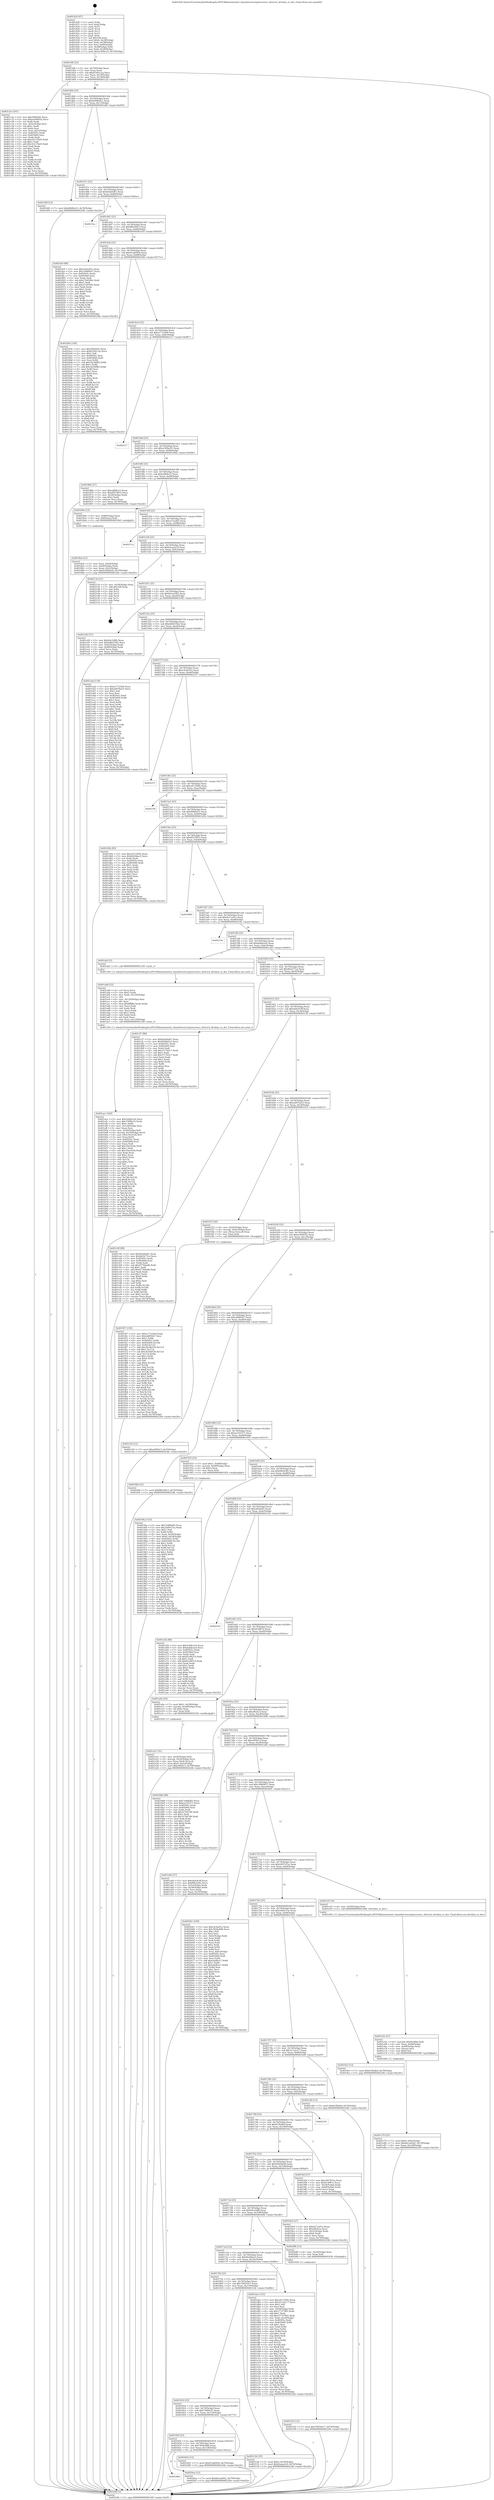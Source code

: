 digraph "0x401420" {
  label = "0x401420 (/mnt/c/Users/mathe/Desktop/tcc/POCII/binaries/extr_linuxdriverscryptoccreecc_driver.h_drvdata_to_dev_Final-ollvm.out::main(0))"
  labelloc = "t"
  node[shape=record]

  Entry [label="",width=0.3,height=0.3,shape=circle,fillcolor=black,style=filled]
  "0x40144f" [label="{
     0x40144f [23]\l
     | [instrs]\l
     &nbsp;&nbsp;0x40144f \<+3\>: mov -0x70(%rbp),%eax\l
     &nbsp;&nbsp;0x401452 \<+2\>: mov %eax,%ecx\l
     &nbsp;&nbsp;0x401454 \<+6\>: sub $0x819d1c2a,%ecx\l
     &nbsp;&nbsp;0x40145a \<+3\>: mov %eax,-0x74(%rbp)\l
     &nbsp;&nbsp;0x40145d \<+3\>: mov %ecx,-0x78(%rbp)\l
     &nbsp;&nbsp;0x401460 \<+6\>: je 0000000000401c2e \<main+0x80e\>\l
  }"]
  "0x401c2e" [label="{
     0x401c2e [101]\l
     | [instrs]\l
     &nbsp;&nbsp;0x401c2e \<+5\>: mov $0x269e642,%eax\l
     &nbsp;&nbsp;0x401c33 \<+5\>: mov $0xec00493a,%ecx\l
     &nbsp;&nbsp;0x401c38 \<+2\>: xor %edx,%edx\l
     &nbsp;&nbsp;0x401c3a \<+3\>: mov -0x5c(%rbp),%esi\l
     &nbsp;&nbsp;0x401c3d \<+3\>: sub $0x1,%edx\l
     &nbsp;&nbsp;0x401c40 \<+2\>: sub %edx,%esi\l
     &nbsp;&nbsp;0x401c42 \<+3\>: mov %esi,-0x5c(%rbp)\l
     &nbsp;&nbsp;0x401c45 \<+7\>: mov 0x40505c,%edx\l
     &nbsp;&nbsp;0x401c4c \<+7\>: mov 0x405060,%esi\l
     &nbsp;&nbsp;0x401c53 \<+2\>: mov %edx,%edi\l
     &nbsp;&nbsp;0x401c55 \<+6\>: sub $0x1b127bd3,%edi\l
     &nbsp;&nbsp;0x401c5b \<+3\>: sub $0x1,%edi\l
     &nbsp;&nbsp;0x401c5e \<+6\>: add $0x1b127bd3,%edi\l
     &nbsp;&nbsp;0x401c64 \<+3\>: imul %edi,%edx\l
     &nbsp;&nbsp;0x401c67 \<+3\>: and $0x1,%edx\l
     &nbsp;&nbsp;0x401c6a \<+3\>: cmp $0x0,%edx\l
     &nbsp;&nbsp;0x401c6d \<+4\>: sete %r8b\l
     &nbsp;&nbsp;0x401c71 \<+3\>: cmp $0xa,%esi\l
     &nbsp;&nbsp;0x401c74 \<+4\>: setl %r9b\l
     &nbsp;&nbsp;0x401c78 \<+3\>: mov %r8b,%r10b\l
     &nbsp;&nbsp;0x401c7b \<+3\>: and %r9b,%r10b\l
     &nbsp;&nbsp;0x401c7e \<+3\>: xor %r9b,%r8b\l
     &nbsp;&nbsp;0x401c81 \<+3\>: or %r8b,%r10b\l
     &nbsp;&nbsp;0x401c84 \<+4\>: test $0x1,%r10b\l
     &nbsp;&nbsp;0x401c88 \<+3\>: cmovne %ecx,%eax\l
     &nbsp;&nbsp;0x401c8b \<+3\>: mov %eax,-0x70(%rbp)\l
     &nbsp;&nbsp;0x401c8e \<+5\>: jmp 000000000040224b \<main+0xe2b\>\l
  }"]
  "0x401466" [label="{
     0x401466 [22]\l
     | [instrs]\l
     &nbsp;&nbsp;0x401466 \<+5\>: jmp 000000000040146b \<main+0x4b\>\l
     &nbsp;&nbsp;0x40146b \<+3\>: mov -0x74(%rbp),%eax\l
     &nbsp;&nbsp;0x40146e \<+5\>: sub $0x8568d3a1,%eax\l
     &nbsp;&nbsp;0x401473 \<+3\>: mov %eax,-0x7c(%rbp)\l
     &nbsp;&nbsp;0x401476 \<+6\>: je 0000000000401d4f \<main+0x92f\>\l
  }"]
  Exit [label="",width=0.3,height=0.3,shape=circle,fillcolor=black,style=filled,peripheries=2]
  "0x401d4f" [label="{
     0x401d4f [12]\l
     | [instrs]\l
     &nbsp;&nbsp;0x401d4f \<+7\>: movl $0xd06f6a51,-0x70(%rbp)\l
     &nbsp;&nbsp;0x401d56 \<+5\>: jmp 000000000040224b \<main+0xe2b\>\l
  }"]
  "0x40147c" [label="{
     0x40147c [22]\l
     | [instrs]\l
     &nbsp;&nbsp;0x40147c \<+5\>: jmp 0000000000401481 \<main+0x61\>\l
     &nbsp;&nbsp;0x401481 \<+3\>: mov -0x74(%rbp),%eax\l
     &nbsp;&nbsp;0x401484 \<+5\>: sub $0x8cde6d41,%eax\l
     &nbsp;&nbsp;0x401489 \<+3\>: mov %eax,-0x80(%rbp)\l
     &nbsp;&nbsp;0x40148c \<+6\>: je 00000000004021ea \<main+0xdca\>\l
  }"]
  "0x402102" [label="{
     0x402102 [12]\l
     | [instrs]\l
     &nbsp;&nbsp;0x402102 \<+7\>: movl $0x704593c7,-0x70(%rbp)\l
     &nbsp;&nbsp;0x402109 \<+5\>: jmp 000000000040224b \<main+0xe2b\>\l
  }"]
  "0x4021ea" [label="{
     0x4021ea\l
  }", style=dashed]
  "0x401492" [label="{
     0x401492 [25]\l
     | [instrs]\l
     &nbsp;&nbsp;0x401492 \<+5\>: jmp 0000000000401497 \<main+0x77\>\l
     &nbsp;&nbsp;0x401497 \<+3\>: mov -0x74(%rbp),%eax\l
     &nbsp;&nbsp;0x40149a \<+5\>: sub $0x8f0cd9e3,%eax\l
     &nbsp;&nbsp;0x40149f \<+6\>: mov %eax,-0x84(%rbp)\l
     &nbsp;&nbsp;0x4014a5 \<+6\>: je 0000000000401fe9 \<main+0xbc9\>\l
  }"]
  "0x401848" [label="{
     0x401848\l
  }", style=dashed]
  "0x401fe9" [label="{
     0x401fe9 [88]\l
     | [instrs]\l
     &nbsp;&nbsp;0x401fe9 \<+5\>: mov $0xc4cba91e,%eax\l
     &nbsp;&nbsp;0x401fee \<+5\>: mov $0x199b9457,%ecx\l
     &nbsp;&nbsp;0x401ff3 \<+7\>: mov 0x40505c,%edx\l
     &nbsp;&nbsp;0x401ffa \<+7\>: mov 0x405060,%esi\l
     &nbsp;&nbsp;0x402001 \<+2\>: mov %edx,%edi\l
     &nbsp;&nbsp;0x402003 \<+6\>: sub $0x27e6500c,%edi\l
     &nbsp;&nbsp;0x402009 \<+3\>: sub $0x1,%edi\l
     &nbsp;&nbsp;0x40200c \<+6\>: add $0x27e6500c,%edi\l
     &nbsp;&nbsp;0x402012 \<+3\>: imul %edi,%edx\l
     &nbsp;&nbsp;0x402015 \<+3\>: and $0x1,%edx\l
     &nbsp;&nbsp;0x402018 \<+3\>: cmp $0x0,%edx\l
     &nbsp;&nbsp;0x40201b \<+4\>: sete %r8b\l
     &nbsp;&nbsp;0x40201f \<+3\>: cmp $0xa,%esi\l
     &nbsp;&nbsp;0x402022 \<+4\>: setl %r9b\l
     &nbsp;&nbsp;0x402026 \<+3\>: mov %r8b,%r10b\l
     &nbsp;&nbsp;0x402029 \<+3\>: and %r9b,%r10b\l
     &nbsp;&nbsp;0x40202c \<+3\>: xor %r9b,%r8b\l
     &nbsp;&nbsp;0x40202f \<+3\>: or %r8b,%r10b\l
     &nbsp;&nbsp;0x402032 \<+4\>: test $0x1,%r10b\l
     &nbsp;&nbsp;0x402036 \<+3\>: cmovne %ecx,%eax\l
     &nbsp;&nbsp;0x402039 \<+3\>: mov %eax,-0x70(%rbp)\l
     &nbsp;&nbsp;0x40203c \<+5\>: jmp 000000000040224b \<main+0xe2b\>\l
  }"]
  "0x4014ab" [label="{
     0x4014ab [25]\l
     | [instrs]\l
     &nbsp;&nbsp;0x4014ab \<+5\>: jmp 00000000004014b0 \<main+0x90\>\l
     &nbsp;&nbsp;0x4014b0 \<+3\>: mov -0x74(%rbp),%eax\l
     &nbsp;&nbsp;0x4014b3 \<+5\>: sub $0x91ab0956,%eax\l
     &nbsp;&nbsp;0x4014b8 \<+6\>: mov %eax,-0x88(%rbp)\l
     &nbsp;&nbsp;0x4014be \<+6\>: je 0000000000401b9e \<main+0x77e\>\l
  }"]
  "0x4020ea" [label="{
     0x4020ea [12]\l
     | [instrs]\l
     &nbsp;&nbsp;0x4020ea \<+7\>: movl $0xbb1ad562,-0x70(%rbp)\l
     &nbsp;&nbsp;0x4020f1 \<+5\>: jmp 000000000040224b \<main+0xe2b\>\l
  }"]
  "0x401b9e" [label="{
     0x401b9e [144]\l
     | [instrs]\l
     &nbsp;&nbsp;0x401b9e \<+5\>: mov $0x269e642,%eax\l
     &nbsp;&nbsp;0x401ba3 \<+5\>: mov $0x819d1c2a,%ecx\l
     &nbsp;&nbsp;0x401ba8 \<+2\>: mov $0x1,%dl\l
     &nbsp;&nbsp;0x401baa \<+7\>: mov 0x40505c,%esi\l
     &nbsp;&nbsp;0x401bb1 \<+7\>: mov 0x405060,%edi\l
     &nbsp;&nbsp;0x401bb8 \<+3\>: mov %esi,%r8d\l
     &nbsp;&nbsp;0x401bbb \<+7\>: sub $0x54c94f85,%r8d\l
     &nbsp;&nbsp;0x401bc2 \<+4\>: sub $0x1,%r8d\l
     &nbsp;&nbsp;0x401bc6 \<+7\>: add $0x54c94f85,%r8d\l
     &nbsp;&nbsp;0x401bcd \<+4\>: imul %r8d,%esi\l
     &nbsp;&nbsp;0x401bd1 \<+3\>: and $0x1,%esi\l
     &nbsp;&nbsp;0x401bd4 \<+3\>: cmp $0x0,%esi\l
     &nbsp;&nbsp;0x401bd7 \<+4\>: sete %r9b\l
     &nbsp;&nbsp;0x401bdb \<+3\>: cmp $0xa,%edi\l
     &nbsp;&nbsp;0x401bde \<+4\>: setl %r10b\l
     &nbsp;&nbsp;0x401be2 \<+3\>: mov %r9b,%r11b\l
     &nbsp;&nbsp;0x401be5 \<+4\>: xor $0xff,%r11b\l
     &nbsp;&nbsp;0x401be9 \<+3\>: mov %r10b,%bl\l
     &nbsp;&nbsp;0x401bec \<+3\>: xor $0xff,%bl\l
     &nbsp;&nbsp;0x401bef \<+3\>: xor $0x0,%dl\l
     &nbsp;&nbsp;0x401bf2 \<+3\>: mov %r11b,%r14b\l
     &nbsp;&nbsp;0x401bf5 \<+4\>: and $0x0,%r14b\l
     &nbsp;&nbsp;0x401bf9 \<+3\>: and %dl,%r9b\l
     &nbsp;&nbsp;0x401bfc \<+3\>: mov %bl,%r15b\l
     &nbsp;&nbsp;0x401bff \<+4\>: and $0x0,%r15b\l
     &nbsp;&nbsp;0x401c03 \<+3\>: and %dl,%r10b\l
     &nbsp;&nbsp;0x401c06 \<+3\>: or %r9b,%r14b\l
     &nbsp;&nbsp;0x401c09 \<+3\>: or %r10b,%r15b\l
     &nbsp;&nbsp;0x401c0c \<+3\>: xor %r15b,%r14b\l
     &nbsp;&nbsp;0x401c0f \<+3\>: or %bl,%r11b\l
     &nbsp;&nbsp;0x401c12 \<+4\>: xor $0xff,%r11b\l
     &nbsp;&nbsp;0x401c16 \<+3\>: or $0x0,%dl\l
     &nbsp;&nbsp;0x401c19 \<+3\>: and %dl,%r11b\l
     &nbsp;&nbsp;0x401c1c \<+3\>: or %r11b,%r14b\l
     &nbsp;&nbsp;0x401c1f \<+4\>: test $0x1,%r14b\l
     &nbsp;&nbsp;0x401c23 \<+3\>: cmovne %ecx,%eax\l
     &nbsp;&nbsp;0x401c26 \<+3\>: mov %eax,-0x70(%rbp)\l
     &nbsp;&nbsp;0x401c29 \<+5\>: jmp 000000000040224b \<main+0xe2b\>\l
  }"]
  "0x4014c4" [label="{
     0x4014c4 [25]\l
     | [instrs]\l
     &nbsp;&nbsp;0x4014c4 \<+5\>: jmp 00000000004014c9 \<main+0xa9\>\l
     &nbsp;&nbsp;0x4014c9 \<+3\>: mov -0x74(%rbp),%eax\l
     &nbsp;&nbsp;0x4014cc \<+5\>: sub $0xa177a50d,%eax\l
     &nbsp;&nbsp;0x4014d1 \<+6\>: mov %eax,-0x8c(%rbp)\l
     &nbsp;&nbsp;0x4014d7 \<+6\>: je 0000000000402217 \<main+0xdf7\>\l
  }"]
  "0x401f47" [label="{
     0x401f47 [150]\l
     | [instrs]\l
     &nbsp;&nbsp;0x401f47 \<+5\>: mov $0xa177a50d,%edx\l
     &nbsp;&nbsp;0x401f4c \<+5\>: mov $0xeddf92b7,%esi\l
     &nbsp;&nbsp;0x401f51 \<+3\>: mov $0x1,%r8b\l
     &nbsp;&nbsp;0x401f54 \<+8\>: mov 0x40505c,%r9d\l
     &nbsp;&nbsp;0x401f5c \<+8\>: mov 0x405060,%r10d\l
     &nbsp;&nbsp;0x401f64 \<+3\>: mov %r9d,%r11d\l
     &nbsp;&nbsp;0x401f67 \<+7\>: add $0x3b54b530,%r11d\l
     &nbsp;&nbsp;0x401f6e \<+4\>: sub $0x1,%r11d\l
     &nbsp;&nbsp;0x401f72 \<+7\>: sub $0x3b54b530,%r11d\l
     &nbsp;&nbsp;0x401f79 \<+4\>: imul %r11d,%r9d\l
     &nbsp;&nbsp;0x401f7d \<+4\>: and $0x1,%r9d\l
     &nbsp;&nbsp;0x401f81 \<+4\>: cmp $0x0,%r9d\l
     &nbsp;&nbsp;0x401f85 \<+3\>: sete %bl\l
     &nbsp;&nbsp;0x401f88 \<+4\>: cmp $0xa,%r10d\l
     &nbsp;&nbsp;0x401f8c \<+4\>: setl %r14b\l
     &nbsp;&nbsp;0x401f90 \<+3\>: mov %bl,%r15b\l
     &nbsp;&nbsp;0x401f93 \<+4\>: xor $0xff,%r15b\l
     &nbsp;&nbsp;0x401f97 \<+3\>: mov %r14b,%r12b\l
     &nbsp;&nbsp;0x401f9a \<+4\>: xor $0xff,%r12b\l
     &nbsp;&nbsp;0x401f9e \<+4\>: xor $0x1,%r8b\l
     &nbsp;&nbsp;0x401fa2 \<+3\>: mov %r15b,%r13b\l
     &nbsp;&nbsp;0x401fa5 \<+4\>: and $0xff,%r13b\l
     &nbsp;&nbsp;0x401fa9 \<+3\>: and %r8b,%bl\l
     &nbsp;&nbsp;0x401fac \<+3\>: mov %r12b,%al\l
     &nbsp;&nbsp;0x401faf \<+2\>: and $0xff,%al\l
     &nbsp;&nbsp;0x401fb1 \<+3\>: and %r8b,%r14b\l
     &nbsp;&nbsp;0x401fb4 \<+3\>: or %bl,%r13b\l
     &nbsp;&nbsp;0x401fb7 \<+3\>: or %r14b,%al\l
     &nbsp;&nbsp;0x401fba \<+3\>: xor %al,%r13b\l
     &nbsp;&nbsp;0x401fbd \<+3\>: or %r12b,%r15b\l
     &nbsp;&nbsp;0x401fc0 \<+4\>: xor $0xff,%r15b\l
     &nbsp;&nbsp;0x401fc4 \<+4\>: or $0x1,%r8b\l
     &nbsp;&nbsp;0x401fc8 \<+3\>: and %r8b,%r15b\l
     &nbsp;&nbsp;0x401fcb \<+3\>: or %r15b,%r13b\l
     &nbsp;&nbsp;0x401fce \<+4\>: test $0x1,%r13b\l
     &nbsp;&nbsp;0x401fd2 \<+3\>: cmovne %esi,%edx\l
     &nbsp;&nbsp;0x401fd5 \<+3\>: mov %edx,-0x70(%rbp)\l
     &nbsp;&nbsp;0x401fd8 \<+5\>: jmp 000000000040224b \<main+0xe2b\>\l
  }"]
  "0x402217" [label="{
     0x402217\l
  }", style=dashed]
  "0x4014dd" [label="{
     0x4014dd [25]\l
     | [instrs]\l
     &nbsp;&nbsp;0x4014dd \<+5\>: jmp 00000000004014e2 \<main+0xc2\>\l
     &nbsp;&nbsp;0x4014e2 \<+3\>: mov -0x74(%rbp),%eax\l
     &nbsp;&nbsp;0x4014e5 \<+5\>: sub $0xa183be35,%eax\l
     &nbsp;&nbsp;0x4014ea \<+6\>: mov %eax,-0x90(%rbp)\l
     &nbsp;&nbsp;0x4014f0 \<+6\>: je 000000000040186b \<main+0x44b\>\l
  }"]
  "0x401e79" [label="{
     0x401e79 [25]\l
     | [instrs]\l
     &nbsp;&nbsp;0x401e79 \<+7\>: movl $0x0,-0x6c(%rbp)\l
     &nbsp;&nbsp;0x401e80 \<+7\>: movl $0xbb1ad562,-0x70(%rbp)\l
     &nbsp;&nbsp;0x401e87 \<+6\>: mov %eax,-0x128(%rbp)\l
     &nbsp;&nbsp;0x401e8d \<+5\>: jmp 000000000040224b \<main+0xe2b\>\l
  }"]
  "0x40186b" [label="{
     0x40186b [27]\l
     | [instrs]\l
     &nbsp;&nbsp;0x40186b \<+5\>: mov $0xa4fb9cc5,%eax\l
     &nbsp;&nbsp;0x401870 \<+5\>: mov $0xd9378f15,%ecx\l
     &nbsp;&nbsp;0x401875 \<+3\>: mov -0x30(%rbp),%edx\l
     &nbsp;&nbsp;0x401878 \<+3\>: cmp $0x2,%edx\l
     &nbsp;&nbsp;0x40187b \<+3\>: cmovne %ecx,%eax\l
     &nbsp;&nbsp;0x40187e \<+3\>: mov %eax,-0x70(%rbp)\l
     &nbsp;&nbsp;0x401881 \<+5\>: jmp 000000000040224b \<main+0xe2b\>\l
  }"]
  "0x4014f6" [label="{
     0x4014f6 [25]\l
     | [instrs]\l
     &nbsp;&nbsp;0x4014f6 \<+5\>: jmp 00000000004014fb \<main+0xdb\>\l
     &nbsp;&nbsp;0x4014fb \<+3\>: mov -0x74(%rbp),%eax\l
     &nbsp;&nbsp;0x4014fe \<+5\>: sub $0xa4fb9cc5,%eax\l
     &nbsp;&nbsp;0x401503 \<+6\>: mov %eax,-0x94(%rbp)\l
     &nbsp;&nbsp;0x401509 \<+6\>: je 000000000040189e \<main+0x47e\>\l
  }"]
  "0x40224b" [label="{
     0x40224b [5]\l
     | [instrs]\l
     &nbsp;&nbsp;0x40224b \<+5\>: jmp 000000000040144f \<main+0x2f\>\l
  }"]
  "0x401420" [label="{
     0x401420 [47]\l
     | [instrs]\l
     &nbsp;&nbsp;0x401420 \<+1\>: push %rbp\l
     &nbsp;&nbsp;0x401421 \<+3\>: mov %rsp,%rbp\l
     &nbsp;&nbsp;0x401424 \<+2\>: push %r15\l
     &nbsp;&nbsp;0x401426 \<+2\>: push %r14\l
     &nbsp;&nbsp;0x401428 \<+2\>: push %r13\l
     &nbsp;&nbsp;0x40142a \<+2\>: push %r12\l
     &nbsp;&nbsp;0x40142c \<+1\>: push %rbx\l
     &nbsp;&nbsp;0x40142d \<+7\>: sub $0x108,%rsp\l
     &nbsp;&nbsp;0x401434 \<+7\>: movl $0x0,-0x34(%rbp)\l
     &nbsp;&nbsp;0x40143b \<+3\>: mov %edi,-0x38(%rbp)\l
     &nbsp;&nbsp;0x40143e \<+4\>: mov %rsi,-0x40(%rbp)\l
     &nbsp;&nbsp;0x401442 \<+3\>: mov -0x38(%rbp),%edi\l
     &nbsp;&nbsp;0x401445 \<+3\>: mov %edi,-0x30(%rbp)\l
     &nbsp;&nbsp;0x401448 \<+7\>: movl $0xa183be35,-0x70(%rbp)\l
  }"]
  "0x401e5e" [label="{
     0x401e5e [27]\l
     | [instrs]\l
     &nbsp;&nbsp;0x401e5e \<+10\>: movabs $0x4030b6,%rdi\l
     &nbsp;&nbsp;0x401e68 \<+4\>: mov %rax,-0x68(%rbp)\l
     &nbsp;&nbsp;0x401e6c \<+4\>: mov -0x68(%rbp),%rax\l
     &nbsp;&nbsp;0x401e70 \<+2\>: mov (%rax),%esi\l
     &nbsp;&nbsp;0x401e72 \<+2\>: mov $0x0,%al\l
     &nbsp;&nbsp;0x401e74 \<+5\>: call 0000000000401040 \<printf@plt\>\l
     | [calls]\l
     &nbsp;&nbsp;0x401040 \{1\} (unknown)\l
  }"]
  "0x40189e" [label="{
     0x40189e [13]\l
     | [instrs]\l
     &nbsp;&nbsp;0x40189e \<+4\>: mov -0x40(%rbp),%rax\l
     &nbsp;&nbsp;0x4018a2 \<+4\>: mov 0x8(%rax),%rdi\l
     &nbsp;&nbsp;0x4018a6 \<+5\>: call 0000000000401060 \<atoi@plt\>\l
     | [calls]\l
     &nbsp;&nbsp;0x401060 \{1\} (unknown)\l
  }"]
  "0x40150f" [label="{
     0x40150f [25]\l
     | [instrs]\l
     &nbsp;&nbsp;0x40150f \<+5\>: jmp 0000000000401514 \<main+0xf4\>\l
     &nbsp;&nbsp;0x401514 \<+3\>: mov -0x74(%rbp),%eax\l
     &nbsp;&nbsp;0x401517 \<+5\>: sub $0xa57eafd1,%eax\l
     &nbsp;&nbsp;0x40151c \<+6\>: mov %eax,-0x98(%rbp)\l
     &nbsp;&nbsp;0x401522 \<+6\>: je 000000000040211a \<main+0xcfa\>\l
  }"]
  "0x4018ab" [label="{
     0x4018ab [21]\l
     | [instrs]\l
     &nbsp;&nbsp;0x4018ab \<+3\>: mov %eax,-0x44(%rbp)\l
     &nbsp;&nbsp;0x4018ae \<+3\>: mov -0x44(%rbp),%eax\l
     &nbsp;&nbsp;0x4018b1 \<+3\>: mov %eax,-0x2c(%rbp)\l
     &nbsp;&nbsp;0x4018b4 \<+7\>: movl $0x630dde44,-0x70(%rbp)\l
     &nbsp;&nbsp;0x4018bb \<+5\>: jmp 000000000040224b \<main+0xe2b\>\l
  }"]
  "0x40182f" [label="{
     0x40182f [25]\l
     | [instrs]\l
     &nbsp;&nbsp;0x40182f \<+5\>: jmp 0000000000401834 \<main+0x414\>\l
     &nbsp;&nbsp;0x401834 \<+3\>: mov -0x74(%rbp),%eax\l
     &nbsp;&nbsp;0x401837 \<+5\>: sub $0x785bc8d6,%eax\l
     &nbsp;&nbsp;0x40183c \<+6\>: mov %eax,-0x118(%rbp)\l
     &nbsp;&nbsp;0x401842 \<+6\>: je 00000000004020ea \<main+0xcca\>\l
  }"]
  "0x40211a" [label="{
     0x40211a\l
  }", style=dashed]
  "0x401528" [label="{
     0x401528 [25]\l
     | [instrs]\l
     &nbsp;&nbsp;0x401528 \<+5\>: jmp 000000000040152d \<main+0x10d\>\l
     &nbsp;&nbsp;0x40152d \<+3\>: mov -0x74(%rbp),%eax\l
     &nbsp;&nbsp;0x401530 \<+5\>: sub $0xb2aaa2c9,%eax\l
     &nbsp;&nbsp;0x401535 \<+6\>: mov %eax,-0x9c(%rbp)\l
     &nbsp;&nbsp;0x40153b \<+6\>: je 000000000040213e \<main+0xd1e\>\l
  }"]
  "0x401b92" [label="{
     0x401b92 [12]\l
     | [instrs]\l
     &nbsp;&nbsp;0x401b92 \<+7\>: movl $0x91ab0956,-0x70(%rbp)\l
     &nbsp;&nbsp;0x401b99 \<+5\>: jmp 000000000040224b \<main+0xe2b\>\l
  }"]
  "0x40213e" [label="{
     0x40213e [21]\l
     | [instrs]\l
     &nbsp;&nbsp;0x40213e \<+3\>: mov -0x34(%rbp),%eax\l
     &nbsp;&nbsp;0x402141 \<+7\>: add $0x108,%rsp\l
     &nbsp;&nbsp;0x402148 \<+1\>: pop %rbx\l
     &nbsp;&nbsp;0x402149 \<+2\>: pop %r12\l
     &nbsp;&nbsp;0x40214b \<+2\>: pop %r13\l
     &nbsp;&nbsp;0x40214d \<+2\>: pop %r14\l
     &nbsp;&nbsp;0x40214f \<+2\>: pop %r15\l
     &nbsp;&nbsp;0x402151 \<+1\>: pop %rbp\l
     &nbsp;&nbsp;0x402152 \<+1\>: ret\l
  }"]
  "0x401541" [label="{
     0x401541 [25]\l
     | [instrs]\l
     &nbsp;&nbsp;0x401541 \<+5\>: jmp 0000000000401546 \<main+0x126\>\l
     &nbsp;&nbsp;0x401546 \<+3\>: mov -0x74(%rbp),%eax\l
     &nbsp;&nbsp;0x401549 \<+5\>: sub $0xbb1ad562,%eax\l
     &nbsp;&nbsp;0x40154e \<+6\>: mov %eax,-0xa0(%rbp)\l
     &nbsp;&nbsp;0x401554 \<+6\>: je 0000000000401e92 \<main+0xa72\>\l
  }"]
  "0x401816" [label="{
     0x401816 [25]\l
     | [instrs]\l
     &nbsp;&nbsp;0x401816 \<+5\>: jmp 000000000040181b \<main+0x3fb\>\l
     &nbsp;&nbsp;0x40181b \<+3\>: mov -0x74(%rbp),%eax\l
     &nbsp;&nbsp;0x40181e \<+5\>: sub $0x730f9e25,%eax\l
     &nbsp;&nbsp;0x401823 \<+6\>: mov %eax,-0x114(%rbp)\l
     &nbsp;&nbsp;0x401829 \<+6\>: je 0000000000401b92 \<main+0x772\>\l
  }"]
  "0x401e92" [label="{
     0x401e92 [27]\l
     | [instrs]\l
     &nbsp;&nbsp;0x401e92 \<+5\>: mov $0x64c1fdfb,%eax\l
     &nbsp;&nbsp;0x401e97 \<+5\>: mov $0xbd8255b2,%ecx\l
     &nbsp;&nbsp;0x401e9c \<+3\>: mov -0x6c(%rbp),%edx\l
     &nbsp;&nbsp;0x401e9f \<+3\>: cmp -0x48(%rbp),%edx\l
     &nbsp;&nbsp;0x401ea2 \<+3\>: cmovl %ecx,%eax\l
     &nbsp;&nbsp;0x401ea5 \<+3\>: mov %eax,-0x70(%rbp)\l
     &nbsp;&nbsp;0x401ea8 \<+5\>: jmp 000000000040224b \<main+0xe2b\>\l
  }"]
  "0x40155a" [label="{
     0x40155a [25]\l
     | [instrs]\l
     &nbsp;&nbsp;0x40155a \<+5\>: jmp 000000000040155f \<main+0x13f\>\l
     &nbsp;&nbsp;0x40155f \<+3\>: mov -0x74(%rbp),%eax\l
     &nbsp;&nbsp;0x401562 \<+5\>: sub $0xbd8255b2,%eax\l
     &nbsp;&nbsp;0x401567 \<+6\>: mov %eax,-0xa4(%rbp)\l
     &nbsp;&nbsp;0x40156d \<+6\>: je 0000000000401ead \<main+0xa8d\>\l
  }"]
  "0x40212b" [label="{
     0x40212b [19]\l
     | [instrs]\l
     &nbsp;&nbsp;0x40212b \<+7\>: movl $0x0,-0x34(%rbp)\l
     &nbsp;&nbsp;0x402132 \<+7\>: movl $0xb2aaa2c9,-0x70(%rbp)\l
     &nbsp;&nbsp;0x402139 \<+5\>: jmp 000000000040224b \<main+0xe2b\>\l
  }"]
  "0x401ead" [label="{
     0x401ead [134]\l
     | [instrs]\l
     &nbsp;&nbsp;0x401ead \<+5\>: mov $0xa177a50d,%eax\l
     &nbsp;&nbsp;0x401eb2 \<+5\>: mov $0xeb976a55,%ecx\l
     &nbsp;&nbsp;0x401eb7 \<+2\>: mov $0x1,%dl\l
     &nbsp;&nbsp;0x401eb9 \<+2\>: xor %esi,%esi\l
     &nbsp;&nbsp;0x401ebb \<+7\>: mov 0x40505c,%edi\l
     &nbsp;&nbsp;0x401ec2 \<+8\>: mov 0x405060,%r8d\l
     &nbsp;&nbsp;0x401eca \<+3\>: sub $0x1,%esi\l
     &nbsp;&nbsp;0x401ecd \<+3\>: mov %edi,%r9d\l
     &nbsp;&nbsp;0x401ed0 \<+3\>: add %esi,%r9d\l
     &nbsp;&nbsp;0x401ed3 \<+4\>: imul %r9d,%edi\l
     &nbsp;&nbsp;0x401ed7 \<+3\>: and $0x1,%edi\l
     &nbsp;&nbsp;0x401eda \<+3\>: cmp $0x0,%edi\l
     &nbsp;&nbsp;0x401edd \<+4\>: sete %r10b\l
     &nbsp;&nbsp;0x401ee1 \<+4\>: cmp $0xa,%r8d\l
     &nbsp;&nbsp;0x401ee5 \<+4\>: setl %r11b\l
     &nbsp;&nbsp;0x401ee9 \<+3\>: mov %r10b,%bl\l
     &nbsp;&nbsp;0x401eec \<+3\>: xor $0xff,%bl\l
     &nbsp;&nbsp;0x401eef \<+3\>: mov %r11b,%r14b\l
     &nbsp;&nbsp;0x401ef2 \<+4\>: xor $0xff,%r14b\l
     &nbsp;&nbsp;0x401ef6 \<+3\>: xor $0x0,%dl\l
     &nbsp;&nbsp;0x401ef9 \<+3\>: mov %bl,%r15b\l
     &nbsp;&nbsp;0x401efc \<+4\>: and $0x0,%r15b\l
     &nbsp;&nbsp;0x401f00 \<+3\>: and %dl,%r10b\l
     &nbsp;&nbsp;0x401f03 \<+3\>: mov %r14b,%r12b\l
     &nbsp;&nbsp;0x401f06 \<+4\>: and $0x0,%r12b\l
     &nbsp;&nbsp;0x401f0a \<+3\>: and %dl,%r11b\l
     &nbsp;&nbsp;0x401f0d \<+3\>: or %r10b,%r15b\l
     &nbsp;&nbsp;0x401f10 \<+3\>: or %r11b,%r12b\l
     &nbsp;&nbsp;0x401f13 \<+3\>: xor %r12b,%r15b\l
     &nbsp;&nbsp;0x401f16 \<+3\>: or %r14b,%bl\l
     &nbsp;&nbsp;0x401f19 \<+3\>: xor $0xff,%bl\l
     &nbsp;&nbsp;0x401f1c \<+3\>: or $0x0,%dl\l
     &nbsp;&nbsp;0x401f1f \<+2\>: and %dl,%bl\l
     &nbsp;&nbsp;0x401f21 \<+3\>: or %bl,%r15b\l
     &nbsp;&nbsp;0x401f24 \<+4\>: test $0x1,%r15b\l
     &nbsp;&nbsp;0x401f28 \<+3\>: cmovne %ecx,%eax\l
     &nbsp;&nbsp;0x401f2b \<+3\>: mov %eax,-0x70(%rbp)\l
     &nbsp;&nbsp;0x401f2e \<+5\>: jmp 000000000040224b \<main+0xe2b\>\l
  }"]
  "0x401573" [label="{
     0x401573 [25]\l
     | [instrs]\l
     &nbsp;&nbsp;0x401573 \<+5\>: jmp 0000000000401578 \<main+0x158\>\l
     &nbsp;&nbsp;0x401578 \<+3\>: mov -0x74(%rbp),%eax\l
     &nbsp;&nbsp;0x40157b \<+5\>: sub $0xc4cba91e,%eax\l
     &nbsp;&nbsp;0x401580 \<+6\>: mov %eax,-0xa8(%rbp)\l
     &nbsp;&nbsp;0x401586 \<+6\>: je 0000000000402237 \<main+0xe17\>\l
  }"]
  "0x4017fd" [label="{
     0x4017fd [25]\l
     | [instrs]\l
     &nbsp;&nbsp;0x4017fd \<+5\>: jmp 0000000000401802 \<main+0x3e2\>\l
     &nbsp;&nbsp;0x401802 \<+3\>: mov -0x74(%rbp),%eax\l
     &nbsp;&nbsp;0x401805 \<+5\>: sub $0x704593c7,%eax\l
     &nbsp;&nbsp;0x40180a \<+6\>: mov %eax,-0x110(%rbp)\l
     &nbsp;&nbsp;0x401810 \<+6\>: je 000000000040212b \<main+0xd0b\>\l
  }"]
  "0x402237" [label="{
     0x402237\l
  }", style=dashed]
  "0x40158c" [label="{
     0x40158c [25]\l
     | [instrs]\l
     &nbsp;&nbsp;0x40158c \<+5\>: jmp 0000000000401591 \<main+0x171\>\l
     &nbsp;&nbsp;0x401591 \<+3\>: mov -0x74(%rbp),%eax\l
     &nbsp;&nbsp;0x401594 \<+5\>: sub $0xcd115b9e,%eax\l
     &nbsp;&nbsp;0x401599 \<+6\>: mov %eax,-0xac(%rbp)\l
     &nbsp;&nbsp;0x40159f \<+6\>: je 00000000004021f6 \<main+0xdd6\>\l
  }"]
  "0x401dae" [label="{
     0x401dae [155]\l
     | [instrs]\l
     &nbsp;&nbsp;0x401dae \<+5\>: mov $0xcd115b9e,%eax\l
     &nbsp;&nbsp;0x401db3 \<+5\>: mov $0x3c7a2c17,%ecx\l
     &nbsp;&nbsp;0x401db8 \<+2\>: mov $0x1,%dl\l
     &nbsp;&nbsp;0x401dba \<+2\>: xor %esi,%esi\l
     &nbsp;&nbsp;0x401dbc \<+3\>: mov -0x54(%rbp),%edi\l
     &nbsp;&nbsp;0x401dbf \<+6\>: sub $0x27727965,%edi\l
     &nbsp;&nbsp;0x401dc5 \<+3\>: add $0x1,%edi\l
     &nbsp;&nbsp;0x401dc8 \<+6\>: add $0x27727965,%edi\l
     &nbsp;&nbsp;0x401dce \<+3\>: mov %edi,-0x54(%rbp)\l
     &nbsp;&nbsp;0x401dd1 \<+7\>: mov 0x40505c,%edi\l
     &nbsp;&nbsp;0x401dd8 \<+8\>: mov 0x405060,%r8d\l
     &nbsp;&nbsp;0x401de0 \<+3\>: sub $0x1,%esi\l
     &nbsp;&nbsp;0x401de3 \<+3\>: mov %edi,%r9d\l
     &nbsp;&nbsp;0x401de6 \<+3\>: add %esi,%r9d\l
     &nbsp;&nbsp;0x401de9 \<+4\>: imul %r9d,%edi\l
     &nbsp;&nbsp;0x401ded \<+3\>: and $0x1,%edi\l
     &nbsp;&nbsp;0x401df0 \<+3\>: cmp $0x0,%edi\l
     &nbsp;&nbsp;0x401df3 \<+4\>: sete %r10b\l
     &nbsp;&nbsp;0x401df7 \<+4\>: cmp $0xa,%r8d\l
     &nbsp;&nbsp;0x401dfb \<+4\>: setl %r11b\l
     &nbsp;&nbsp;0x401dff \<+3\>: mov %r10b,%bl\l
     &nbsp;&nbsp;0x401e02 \<+3\>: xor $0xff,%bl\l
     &nbsp;&nbsp;0x401e05 \<+3\>: mov %r11b,%r14b\l
     &nbsp;&nbsp;0x401e08 \<+4\>: xor $0xff,%r14b\l
     &nbsp;&nbsp;0x401e0c \<+3\>: xor $0x1,%dl\l
     &nbsp;&nbsp;0x401e0f \<+3\>: mov %bl,%r15b\l
     &nbsp;&nbsp;0x401e12 \<+4\>: and $0xff,%r15b\l
     &nbsp;&nbsp;0x401e16 \<+3\>: and %dl,%r10b\l
     &nbsp;&nbsp;0x401e19 \<+3\>: mov %r14b,%r12b\l
     &nbsp;&nbsp;0x401e1c \<+4\>: and $0xff,%r12b\l
     &nbsp;&nbsp;0x401e20 \<+3\>: and %dl,%r11b\l
     &nbsp;&nbsp;0x401e23 \<+3\>: or %r10b,%r15b\l
     &nbsp;&nbsp;0x401e26 \<+3\>: or %r11b,%r12b\l
     &nbsp;&nbsp;0x401e29 \<+3\>: xor %r12b,%r15b\l
     &nbsp;&nbsp;0x401e2c \<+3\>: or %r14b,%bl\l
     &nbsp;&nbsp;0x401e2f \<+3\>: xor $0xff,%bl\l
     &nbsp;&nbsp;0x401e32 \<+3\>: or $0x1,%dl\l
     &nbsp;&nbsp;0x401e35 \<+2\>: and %dl,%bl\l
     &nbsp;&nbsp;0x401e37 \<+3\>: or %bl,%r15b\l
     &nbsp;&nbsp;0x401e3a \<+4\>: test $0x1,%r15b\l
     &nbsp;&nbsp;0x401e3e \<+3\>: cmovne %ecx,%eax\l
     &nbsp;&nbsp;0x401e41 \<+3\>: mov %eax,-0x70(%rbp)\l
     &nbsp;&nbsp;0x401e44 \<+5\>: jmp 000000000040224b \<main+0xe2b\>\l
  }"]
  "0x4021f6" [label="{
     0x4021f6\l
  }", style=dashed]
  "0x4015a5" [label="{
     0x4015a5 [25]\l
     | [instrs]\l
     &nbsp;&nbsp;0x4015a5 \<+5\>: jmp 00000000004015aa \<main+0x18a\>\l
     &nbsp;&nbsp;0x4015aa \<+3\>: mov -0x74(%rbp),%eax\l
     &nbsp;&nbsp;0x4015ad \<+5\>: sub $0xd06f6a51,%eax\l
     &nbsp;&nbsp;0x4015b2 \<+6\>: mov %eax,-0xb0(%rbp)\l
     &nbsp;&nbsp;0x4015b8 \<+6\>: je 0000000000401d5b \<main+0x93b\>\l
  }"]
  "0x4017e4" [label="{
     0x4017e4 [25]\l
     | [instrs]\l
     &nbsp;&nbsp;0x4017e4 \<+5\>: jmp 00000000004017e9 \<main+0x3c9\>\l
     &nbsp;&nbsp;0x4017e9 \<+3\>: mov -0x74(%rbp),%eax\l
     &nbsp;&nbsp;0x4017ec \<+5\>: sub $0x6b20bac5,%eax\l
     &nbsp;&nbsp;0x4017f1 \<+6\>: mov %eax,-0x10c(%rbp)\l
     &nbsp;&nbsp;0x4017f7 \<+6\>: je 0000000000401dae \<main+0x98e\>\l
  }"]
  "0x401d5b" [label="{
     0x401d5b [83]\l
     | [instrs]\l
     &nbsp;&nbsp;0x401d5b \<+5\>: mov $0xcd115b9e,%eax\l
     &nbsp;&nbsp;0x401d60 \<+5\>: mov $0x6b20bac5,%ecx\l
     &nbsp;&nbsp;0x401d65 \<+2\>: xor %edx,%edx\l
     &nbsp;&nbsp;0x401d67 \<+7\>: mov 0x40505c,%esi\l
     &nbsp;&nbsp;0x401d6e \<+7\>: mov 0x405060,%edi\l
     &nbsp;&nbsp;0x401d75 \<+3\>: sub $0x1,%edx\l
     &nbsp;&nbsp;0x401d78 \<+3\>: mov %esi,%r8d\l
     &nbsp;&nbsp;0x401d7b \<+3\>: add %edx,%r8d\l
     &nbsp;&nbsp;0x401d7e \<+4\>: imul %r8d,%esi\l
     &nbsp;&nbsp;0x401d82 \<+3\>: and $0x1,%esi\l
     &nbsp;&nbsp;0x401d85 \<+3\>: cmp $0x0,%esi\l
     &nbsp;&nbsp;0x401d88 \<+4\>: sete %r9b\l
     &nbsp;&nbsp;0x401d8c \<+3\>: cmp $0xa,%edi\l
     &nbsp;&nbsp;0x401d8f \<+4\>: setl %r10b\l
     &nbsp;&nbsp;0x401d93 \<+3\>: mov %r9b,%r11b\l
     &nbsp;&nbsp;0x401d96 \<+3\>: and %r10b,%r11b\l
     &nbsp;&nbsp;0x401d99 \<+3\>: xor %r10b,%r9b\l
     &nbsp;&nbsp;0x401d9c \<+3\>: or %r9b,%r11b\l
     &nbsp;&nbsp;0x401d9f \<+4\>: test $0x1,%r11b\l
     &nbsp;&nbsp;0x401da3 \<+3\>: cmovne %ecx,%eax\l
     &nbsp;&nbsp;0x401da6 \<+3\>: mov %eax,-0x70(%rbp)\l
     &nbsp;&nbsp;0x401da9 \<+5\>: jmp 000000000040224b \<main+0xe2b\>\l
  }"]
  "0x4015be" [label="{
     0x4015be [25]\l
     | [instrs]\l
     &nbsp;&nbsp;0x4015be \<+5\>: jmp 00000000004015c3 \<main+0x1a3\>\l
     &nbsp;&nbsp;0x4015c3 \<+3\>: mov -0x74(%rbp),%eax\l
     &nbsp;&nbsp;0x4015c6 \<+5\>: sub $0xd9378f15,%eax\l
     &nbsp;&nbsp;0x4015cb \<+6\>: mov %eax,-0xb4(%rbp)\l
     &nbsp;&nbsp;0x4015d1 \<+6\>: je 0000000000401886 \<main+0x466\>\l
  }"]
  "0x4020f6" [label="{
     0x4020f6 [12]\l
     | [instrs]\l
     &nbsp;&nbsp;0x4020f6 \<+4\>: mov -0x50(%rbp),%rax\l
     &nbsp;&nbsp;0x4020fa \<+3\>: mov %rax,%rdi\l
     &nbsp;&nbsp;0x4020fd \<+5\>: call 0000000000401030 \<free@plt\>\l
     | [calls]\l
     &nbsp;&nbsp;0x401030 \{1\} (unknown)\l
  }"]
  "0x401886" [label="{
     0x401886\l
  }", style=dashed]
  "0x4015d7" [label="{
     0x4015d7 [25]\l
     | [instrs]\l
     &nbsp;&nbsp;0x4015d7 \<+5\>: jmp 00000000004015dc \<main+0x1bc\>\l
     &nbsp;&nbsp;0x4015dc \<+3\>: mov -0x74(%rbp),%eax\l
     &nbsp;&nbsp;0x4015df \<+5\>: sub $0xda71a91e,%eax\l
     &nbsp;&nbsp;0x4015e4 \<+6\>: mov %eax,-0xb8(%rbp)\l
     &nbsp;&nbsp;0x4015ea \<+6\>: je 000000000040210e \<main+0xcee\>\l
  }"]
  "0x401aec" [label="{
     0x401aec [166]\l
     | [instrs]\l
     &nbsp;&nbsp;0x401aec \<+5\>: mov $0x5eb8ca16,%ecx\l
     &nbsp;&nbsp;0x401af1 \<+5\>: mov $0x730f9e25,%edx\l
     &nbsp;&nbsp;0x401af6 \<+3\>: mov $0x1,%r8b\l
     &nbsp;&nbsp;0x401af9 \<+6\>: mov -0x124(%rbp),%esi\l
     &nbsp;&nbsp;0x401aff \<+3\>: imul %eax,%esi\l
     &nbsp;&nbsp;0x401b02 \<+4\>: mov -0x50(%rbp),%r9\l
     &nbsp;&nbsp;0x401b06 \<+4\>: movslq -0x54(%rbp),%r10\l
     &nbsp;&nbsp;0x401b0a \<+4\>: mov (%r9,%r10,8),%r9\l
     &nbsp;&nbsp;0x401b0e \<+3\>: mov %esi,(%r9)\l
     &nbsp;&nbsp;0x401b11 \<+7\>: mov 0x40505c,%eax\l
     &nbsp;&nbsp;0x401b18 \<+7\>: mov 0x405060,%esi\l
     &nbsp;&nbsp;0x401b1f \<+2\>: mov %eax,%edi\l
     &nbsp;&nbsp;0x401b21 \<+6\>: add $0x10ec0cde,%edi\l
     &nbsp;&nbsp;0x401b27 \<+3\>: sub $0x1,%edi\l
     &nbsp;&nbsp;0x401b2a \<+6\>: sub $0x10ec0cde,%edi\l
     &nbsp;&nbsp;0x401b30 \<+3\>: imul %edi,%eax\l
     &nbsp;&nbsp;0x401b33 \<+3\>: and $0x1,%eax\l
     &nbsp;&nbsp;0x401b36 \<+3\>: cmp $0x0,%eax\l
     &nbsp;&nbsp;0x401b39 \<+4\>: sete %r11b\l
     &nbsp;&nbsp;0x401b3d \<+3\>: cmp $0xa,%esi\l
     &nbsp;&nbsp;0x401b40 \<+3\>: setl %bl\l
     &nbsp;&nbsp;0x401b43 \<+3\>: mov %r11b,%r14b\l
     &nbsp;&nbsp;0x401b46 \<+4\>: xor $0xff,%r14b\l
     &nbsp;&nbsp;0x401b4a \<+3\>: mov %bl,%r15b\l
     &nbsp;&nbsp;0x401b4d \<+4\>: xor $0xff,%r15b\l
     &nbsp;&nbsp;0x401b51 \<+4\>: xor $0x1,%r8b\l
     &nbsp;&nbsp;0x401b55 \<+3\>: mov %r14b,%r12b\l
     &nbsp;&nbsp;0x401b58 \<+4\>: and $0xff,%r12b\l
     &nbsp;&nbsp;0x401b5c \<+3\>: and %r8b,%r11b\l
     &nbsp;&nbsp;0x401b5f \<+3\>: mov %r15b,%r13b\l
     &nbsp;&nbsp;0x401b62 \<+4\>: and $0xff,%r13b\l
     &nbsp;&nbsp;0x401b66 \<+3\>: and %r8b,%bl\l
     &nbsp;&nbsp;0x401b69 \<+3\>: or %r11b,%r12b\l
     &nbsp;&nbsp;0x401b6c \<+3\>: or %bl,%r13b\l
     &nbsp;&nbsp;0x401b6f \<+3\>: xor %r13b,%r12b\l
     &nbsp;&nbsp;0x401b72 \<+3\>: or %r15b,%r14b\l
     &nbsp;&nbsp;0x401b75 \<+4\>: xor $0xff,%r14b\l
     &nbsp;&nbsp;0x401b79 \<+4\>: or $0x1,%r8b\l
     &nbsp;&nbsp;0x401b7d \<+3\>: and %r8b,%r14b\l
     &nbsp;&nbsp;0x401b80 \<+3\>: or %r14b,%r12b\l
     &nbsp;&nbsp;0x401b83 \<+4\>: test $0x1,%r12b\l
     &nbsp;&nbsp;0x401b87 \<+3\>: cmovne %edx,%ecx\l
     &nbsp;&nbsp;0x401b8a \<+3\>: mov %ecx,-0x70(%rbp)\l
     &nbsp;&nbsp;0x401b8d \<+5\>: jmp 000000000040224b \<main+0xe2b\>\l
  }"]
  "0x40210e" [label="{
     0x40210e\l
  }", style=dashed]
  "0x4015f0" [label="{
     0x4015f0 [25]\l
     | [instrs]\l
     &nbsp;&nbsp;0x4015f0 \<+5\>: jmp 00000000004015f5 \<main+0x1d5\>\l
     &nbsp;&nbsp;0x4015f5 \<+3\>: mov -0x74(%rbp),%eax\l
     &nbsp;&nbsp;0x4015f8 \<+5\>: sub $0xdab6eac6,%eax\l
     &nbsp;&nbsp;0x4015fd \<+6\>: mov %eax,-0xbc(%rbp)\l
     &nbsp;&nbsp;0x401603 \<+6\>: je 0000000000401ab3 \<main+0x693\>\l
  }"]
  "0x401ab8" [label="{
     0x401ab8 [52]\l
     | [instrs]\l
     &nbsp;&nbsp;0x401ab8 \<+2\>: xor %ecx,%ecx\l
     &nbsp;&nbsp;0x401aba \<+5\>: mov $0x2,%edx\l
     &nbsp;&nbsp;0x401abf \<+6\>: mov %edx,-0x120(%rbp)\l
     &nbsp;&nbsp;0x401ac5 \<+1\>: cltd\l
     &nbsp;&nbsp;0x401ac6 \<+6\>: mov -0x120(%rbp),%esi\l
     &nbsp;&nbsp;0x401acc \<+2\>: idiv %esi\l
     &nbsp;&nbsp;0x401ace \<+6\>: imul $0xfffffffe,%edx,%edx\l
     &nbsp;&nbsp;0x401ad4 \<+2\>: mov %ecx,%edi\l
     &nbsp;&nbsp;0x401ad6 \<+2\>: sub %edx,%edi\l
     &nbsp;&nbsp;0x401ad8 \<+2\>: mov %ecx,%edx\l
     &nbsp;&nbsp;0x401ada \<+3\>: sub $0x1,%edx\l
     &nbsp;&nbsp;0x401add \<+2\>: add %edx,%edi\l
     &nbsp;&nbsp;0x401adf \<+2\>: sub %edi,%ecx\l
     &nbsp;&nbsp;0x401ae1 \<+6\>: mov %ecx,-0x124(%rbp)\l
     &nbsp;&nbsp;0x401ae7 \<+5\>: call 0000000000401160 \<next_i\>\l
     | [calls]\l
     &nbsp;&nbsp;0x401160 \{1\} (/mnt/c/Users/mathe/Desktop/tcc/POCII/binaries/extr_linuxdriverscryptoccreecc_driver.h_drvdata_to_dev_Final-ollvm.out::next_i)\l
  }"]
  "0x401ab3" [label="{
     0x401ab3 [5]\l
     | [instrs]\l
     &nbsp;&nbsp;0x401ab3 \<+5\>: call 0000000000401160 \<next_i\>\l
     | [calls]\l
     &nbsp;&nbsp;0x401160 \{1\} (/mnt/c/Users/mathe/Desktop/tcc/POCII/binaries/extr_linuxdriverscryptoccreecc_driver.h_drvdata_to_dev_Final-ollvm.out::next_i)\l
  }"]
  "0x401609" [label="{
     0x401609 [25]\l
     | [instrs]\l
     &nbsp;&nbsp;0x401609 \<+5\>: jmp 000000000040160e \<main+0x1ee\>\l
     &nbsp;&nbsp;0x40160e \<+3\>: mov -0x74(%rbp),%eax\l
     &nbsp;&nbsp;0x401611 \<+5\>: sub $0xdb1b77ce,%eax\l
     &nbsp;&nbsp;0x401616 \<+6\>: mov %eax,-0xc0(%rbp)\l
     &nbsp;&nbsp;0x40161c \<+6\>: je 0000000000401cf7 \<main+0x8d7\>\l
  }"]
  "0x401a21" [label="{
     0x401a21 [31]\l
     | [instrs]\l
     &nbsp;&nbsp;0x401a21 \<+4\>: mov -0x50(%rbp),%rdi\l
     &nbsp;&nbsp;0x401a25 \<+4\>: movslq -0x54(%rbp),%rcx\l
     &nbsp;&nbsp;0x401a29 \<+4\>: mov %rax,(%rdi,%rcx,8)\l
     &nbsp;&nbsp;0x401a2d \<+7\>: movl $0x0,-0x5c(%rbp)\l
     &nbsp;&nbsp;0x401a34 \<+7\>: movl $0xe9f5b13,-0x70(%rbp)\l
     &nbsp;&nbsp;0x401a3b \<+5\>: jmp 000000000040224b \<main+0xe2b\>\l
  }"]
  "0x401cf7" [label="{
     0x401cf7 [88]\l
     | [instrs]\l
     &nbsp;&nbsp;0x401cf7 \<+5\>: mov $0x8cde6d41,%eax\l
     &nbsp;&nbsp;0x401cfc \<+5\>: mov $0x8568d3a1,%ecx\l
     &nbsp;&nbsp;0x401d01 \<+7\>: mov 0x40505c,%edx\l
     &nbsp;&nbsp;0x401d08 \<+7\>: mov 0x405060,%esi\l
     &nbsp;&nbsp;0x401d0f \<+2\>: mov %edx,%edi\l
     &nbsp;&nbsp;0x401d11 \<+6\>: add $0x37c7b5c7,%edi\l
     &nbsp;&nbsp;0x401d17 \<+3\>: sub $0x1,%edi\l
     &nbsp;&nbsp;0x401d1a \<+6\>: sub $0x37c7b5c7,%edi\l
     &nbsp;&nbsp;0x401d20 \<+3\>: imul %edi,%edx\l
     &nbsp;&nbsp;0x401d23 \<+3\>: and $0x1,%edx\l
     &nbsp;&nbsp;0x401d26 \<+3\>: cmp $0x0,%edx\l
     &nbsp;&nbsp;0x401d29 \<+4\>: sete %r8b\l
     &nbsp;&nbsp;0x401d2d \<+3\>: cmp $0xa,%esi\l
     &nbsp;&nbsp;0x401d30 \<+4\>: setl %r9b\l
     &nbsp;&nbsp;0x401d34 \<+3\>: mov %r8b,%r10b\l
     &nbsp;&nbsp;0x401d37 \<+3\>: and %r9b,%r10b\l
     &nbsp;&nbsp;0x401d3a \<+3\>: xor %r9b,%r8b\l
     &nbsp;&nbsp;0x401d3d \<+3\>: or %r8b,%r10b\l
     &nbsp;&nbsp;0x401d40 \<+4\>: test $0x1,%r10b\l
     &nbsp;&nbsp;0x401d44 \<+3\>: cmovne %ecx,%eax\l
     &nbsp;&nbsp;0x401d47 \<+3\>: mov %eax,-0x70(%rbp)\l
     &nbsp;&nbsp;0x401d4a \<+5\>: jmp 000000000040224b \<main+0xe2b\>\l
  }"]
  "0x401622" [label="{
     0x401622 [25]\l
     | [instrs]\l
     &nbsp;&nbsp;0x401622 \<+5\>: jmp 0000000000401627 \<main+0x207\>\l
     &nbsp;&nbsp;0x401627 \<+3\>: mov -0x74(%rbp),%eax\l
     &nbsp;&nbsp;0x40162a \<+5\>: sub $0xe6dc4c9f,%eax\l
     &nbsp;&nbsp;0x40162f \<+6\>: mov %eax,-0xc4(%rbp)\l
     &nbsp;&nbsp;0x401635 \<+6\>: je 0000000000401c9f \<main+0x87f\>\l
  }"]
  "0x40194a" [label="{
     0x40194a [153]\l
     | [instrs]\l
     &nbsp;&nbsp;0x40194a \<+5\>: mov $0x7e80bdf3,%ecx\l
     &nbsp;&nbsp;0x40194f \<+5\>: mov $0x2449c15e,%edx\l
     &nbsp;&nbsp;0x401954 \<+3\>: mov $0x1,%sil\l
     &nbsp;&nbsp;0x401957 \<+3\>: xor %r8d,%r8d\l
     &nbsp;&nbsp;0x40195a \<+4\>: mov %rax,-0x50(%rbp)\l
     &nbsp;&nbsp;0x40195e \<+7\>: movl $0x0,-0x54(%rbp)\l
     &nbsp;&nbsp;0x401965 \<+8\>: mov 0x40505c,%r9d\l
     &nbsp;&nbsp;0x40196d \<+8\>: mov 0x405060,%r10d\l
     &nbsp;&nbsp;0x401975 \<+4\>: sub $0x1,%r8d\l
     &nbsp;&nbsp;0x401979 \<+3\>: mov %r9d,%r11d\l
     &nbsp;&nbsp;0x40197c \<+3\>: add %r8d,%r11d\l
     &nbsp;&nbsp;0x40197f \<+4\>: imul %r11d,%r9d\l
     &nbsp;&nbsp;0x401983 \<+4\>: and $0x1,%r9d\l
     &nbsp;&nbsp;0x401987 \<+4\>: cmp $0x0,%r9d\l
     &nbsp;&nbsp;0x40198b \<+3\>: sete %bl\l
     &nbsp;&nbsp;0x40198e \<+4\>: cmp $0xa,%r10d\l
     &nbsp;&nbsp;0x401992 \<+4\>: setl %r14b\l
     &nbsp;&nbsp;0x401996 \<+3\>: mov %bl,%r15b\l
     &nbsp;&nbsp;0x401999 \<+4\>: xor $0xff,%r15b\l
     &nbsp;&nbsp;0x40199d \<+3\>: mov %r14b,%r12b\l
     &nbsp;&nbsp;0x4019a0 \<+4\>: xor $0xff,%r12b\l
     &nbsp;&nbsp;0x4019a4 \<+4\>: xor $0x1,%sil\l
     &nbsp;&nbsp;0x4019a8 \<+3\>: mov %r15b,%r13b\l
     &nbsp;&nbsp;0x4019ab \<+4\>: and $0xff,%r13b\l
     &nbsp;&nbsp;0x4019af \<+3\>: and %sil,%bl\l
     &nbsp;&nbsp;0x4019b2 \<+3\>: mov %r12b,%al\l
     &nbsp;&nbsp;0x4019b5 \<+2\>: and $0xff,%al\l
     &nbsp;&nbsp;0x4019b7 \<+3\>: and %sil,%r14b\l
     &nbsp;&nbsp;0x4019ba \<+3\>: or %bl,%r13b\l
     &nbsp;&nbsp;0x4019bd \<+3\>: or %r14b,%al\l
     &nbsp;&nbsp;0x4019c0 \<+3\>: xor %al,%r13b\l
     &nbsp;&nbsp;0x4019c3 \<+3\>: or %r12b,%r15b\l
     &nbsp;&nbsp;0x4019c6 \<+4\>: xor $0xff,%r15b\l
     &nbsp;&nbsp;0x4019ca \<+4\>: or $0x1,%sil\l
     &nbsp;&nbsp;0x4019ce \<+3\>: and %sil,%r15b\l
     &nbsp;&nbsp;0x4019d1 \<+3\>: or %r15b,%r13b\l
     &nbsp;&nbsp;0x4019d4 \<+4\>: test $0x1,%r13b\l
     &nbsp;&nbsp;0x4019d8 \<+3\>: cmovne %edx,%ecx\l
     &nbsp;&nbsp;0x4019db \<+3\>: mov %ecx,-0x70(%rbp)\l
     &nbsp;&nbsp;0x4019de \<+5\>: jmp 000000000040224b \<main+0xe2b\>\l
  }"]
  "0x401c9f" [label="{
     0x401c9f [88]\l
     | [instrs]\l
     &nbsp;&nbsp;0x401c9f \<+5\>: mov $0x8cde6d41,%eax\l
     &nbsp;&nbsp;0x401ca4 \<+5\>: mov $0xdb1b77ce,%ecx\l
     &nbsp;&nbsp;0x401ca9 \<+7\>: mov 0x40505c,%edx\l
     &nbsp;&nbsp;0x401cb0 \<+7\>: mov 0x405060,%esi\l
     &nbsp;&nbsp;0x401cb7 \<+2\>: mov %edx,%edi\l
     &nbsp;&nbsp;0x401cb9 \<+6\>: sub $0x4770dad6,%edi\l
     &nbsp;&nbsp;0x401cbf \<+3\>: sub $0x1,%edi\l
     &nbsp;&nbsp;0x401cc2 \<+6\>: add $0x4770dad6,%edi\l
     &nbsp;&nbsp;0x401cc8 \<+3\>: imul %edi,%edx\l
     &nbsp;&nbsp;0x401ccb \<+3\>: and $0x1,%edx\l
     &nbsp;&nbsp;0x401cce \<+3\>: cmp $0x0,%edx\l
     &nbsp;&nbsp;0x401cd1 \<+4\>: sete %r8b\l
     &nbsp;&nbsp;0x401cd5 \<+3\>: cmp $0xa,%esi\l
     &nbsp;&nbsp;0x401cd8 \<+4\>: setl %r9b\l
     &nbsp;&nbsp;0x401cdc \<+3\>: mov %r8b,%r10b\l
     &nbsp;&nbsp;0x401cdf \<+3\>: and %r9b,%r10b\l
     &nbsp;&nbsp;0x401ce2 \<+3\>: xor %r9b,%r8b\l
     &nbsp;&nbsp;0x401ce5 \<+3\>: or %r8b,%r10b\l
     &nbsp;&nbsp;0x401ce8 \<+4\>: test $0x1,%r10b\l
     &nbsp;&nbsp;0x401cec \<+3\>: cmovne %ecx,%eax\l
     &nbsp;&nbsp;0x401cef \<+3\>: mov %eax,-0x70(%rbp)\l
     &nbsp;&nbsp;0x401cf2 \<+5\>: jmp 000000000040224b \<main+0xe2b\>\l
  }"]
  "0x40163b" [label="{
     0x40163b [25]\l
     | [instrs]\l
     &nbsp;&nbsp;0x40163b \<+5\>: jmp 0000000000401640 \<main+0x220\>\l
     &nbsp;&nbsp;0x401640 \<+3\>: mov -0x74(%rbp),%eax\l
     &nbsp;&nbsp;0x401643 \<+5\>: sub $0xeb976a55,%eax\l
     &nbsp;&nbsp;0x401648 \<+6\>: mov %eax,-0xc8(%rbp)\l
     &nbsp;&nbsp;0x40164e \<+6\>: je 0000000000401f33 \<main+0xb13\>\l
  }"]
  "0x4017cb" [label="{
     0x4017cb [25]\l
     | [instrs]\l
     &nbsp;&nbsp;0x4017cb \<+5\>: jmp 00000000004017d0 \<main+0x3b0\>\l
     &nbsp;&nbsp;0x4017d0 \<+3\>: mov -0x74(%rbp),%eax\l
     &nbsp;&nbsp;0x4017d3 \<+5\>: sub $0x64c1fdfb,%eax\l
     &nbsp;&nbsp;0x4017d8 \<+6\>: mov %eax,-0x108(%rbp)\l
     &nbsp;&nbsp;0x4017de \<+6\>: je 00000000004020f6 \<main+0xcd6\>\l
  }"]
  "0x401f33" [label="{
     0x401f33 [20]\l
     | [instrs]\l
     &nbsp;&nbsp;0x401f33 \<+4\>: mov -0x50(%rbp),%rax\l
     &nbsp;&nbsp;0x401f37 \<+4\>: movslq -0x6c(%rbp),%rcx\l
     &nbsp;&nbsp;0x401f3b \<+4\>: mov (%rax,%rcx,8),%rax\l
     &nbsp;&nbsp;0x401f3f \<+3\>: mov %rax,%rdi\l
     &nbsp;&nbsp;0x401f42 \<+5\>: call 0000000000401030 \<free@plt\>\l
     | [calls]\l
     &nbsp;&nbsp;0x401030 \{1\} (unknown)\l
  }"]
  "0x401654" [label="{
     0x401654 [25]\l
     | [instrs]\l
     &nbsp;&nbsp;0x401654 \<+5\>: jmp 0000000000401659 \<main+0x239\>\l
     &nbsp;&nbsp;0x401659 \<+3\>: mov -0x74(%rbp),%eax\l
     &nbsp;&nbsp;0x40165c \<+5\>: sub $0xec00493a,%eax\l
     &nbsp;&nbsp;0x401661 \<+6\>: mov %eax,-0xcc(%rbp)\l
     &nbsp;&nbsp;0x401667 \<+6\>: je 0000000000401c93 \<main+0x873\>\l
  }"]
  "0x4018c0" [label="{
     0x4018c0 [27]\l
     | [instrs]\l
     &nbsp;&nbsp;0x4018c0 \<+5\>: mov $0xda71a91e,%eax\l
     &nbsp;&nbsp;0x4018c5 \<+5\>: mov $0xaf6cb1a,%ecx\l
     &nbsp;&nbsp;0x4018ca \<+3\>: mov -0x2c(%rbp),%edx\l
     &nbsp;&nbsp;0x4018cd \<+3\>: cmp $0x0,%edx\l
     &nbsp;&nbsp;0x4018d0 \<+3\>: cmove %ecx,%eax\l
     &nbsp;&nbsp;0x4018d3 \<+3\>: mov %eax,-0x70(%rbp)\l
     &nbsp;&nbsp;0x4018d6 \<+5\>: jmp 000000000040224b \<main+0xe2b\>\l
  }"]
  "0x401c93" [label="{
     0x401c93 [12]\l
     | [instrs]\l
     &nbsp;&nbsp;0x401c93 \<+7\>: movl $0xe9f5b13,-0x70(%rbp)\l
     &nbsp;&nbsp;0x401c9a \<+5\>: jmp 000000000040224b \<main+0xe2b\>\l
  }"]
  "0x40166d" [label="{
     0x40166d [25]\l
     | [instrs]\l
     &nbsp;&nbsp;0x40166d \<+5\>: jmp 0000000000401672 \<main+0x252\>\l
     &nbsp;&nbsp;0x401672 \<+3\>: mov -0x74(%rbp),%eax\l
     &nbsp;&nbsp;0x401675 \<+5\>: sub $0xeddf92b7,%eax\l
     &nbsp;&nbsp;0x40167a \<+6\>: mov %eax,-0xd0(%rbp)\l
     &nbsp;&nbsp;0x401680 \<+6\>: je 0000000000401fdd \<main+0xbbd\>\l
  }"]
  "0x4017b2" [label="{
     0x4017b2 [25]\l
     | [instrs]\l
     &nbsp;&nbsp;0x4017b2 \<+5\>: jmp 00000000004017b7 \<main+0x397\>\l
     &nbsp;&nbsp;0x4017b7 \<+3\>: mov -0x74(%rbp),%eax\l
     &nbsp;&nbsp;0x4017ba \<+5\>: sub $0x630dde44,%eax\l
     &nbsp;&nbsp;0x4017bf \<+6\>: mov %eax,-0x104(%rbp)\l
     &nbsp;&nbsp;0x4017c5 \<+6\>: je 00000000004018c0 \<main+0x4a0\>\l
  }"]
  "0x401fdd" [label="{
     0x401fdd [12]\l
     | [instrs]\l
     &nbsp;&nbsp;0x401fdd \<+7\>: movl $0x8f0cd9e3,-0x70(%rbp)\l
     &nbsp;&nbsp;0x401fe4 \<+5\>: jmp 000000000040224b \<main+0xe2b\>\l
  }"]
  "0x401686" [label="{
     0x401686 [25]\l
     | [instrs]\l
     &nbsp;&nbsp;0x401686 \<+5\>: jmp 000000000040168b \<main+0x26b\>\l
     &nbsp;&nbsp;0x40168b \<+3\>: mov -0x74(%rbp),%eax\l
     &nbsp;&nbsp;0x40168e \<+5\>: sub $0xee335571,%eax\l
     &nbsp;&nbsp;0x401693 \<+6\>: mov %eax,-0xd4(%rbp)\l
     &nbsp;&nbsp;0x401699 \<+6\>: je 0000000000401933 \<main+0x513\>\l
  }"]
  "0x4019ef" [label="{
     0x4019ef [27]\l
     | [instrs]\l
     &nbsp;&nbsp;0x4019ef \<+5\>: mov $0x2407b7ee,%eax\l
     &nbsp;&nbsp;0x4019f4 \<+5\>: mov $0x914f87e,%ecx\l
     &nbsp;&nbsp;0x4019f9 \<+3\>: mov -0x54(%rbp),%edx\l
     &nbsp;&nbsp;0x4019fc \<+3\>: cmp -0x48(%rbp),%edx\l
     &nbsp;&nbsp;0x4019ff \<+3\>: cmovl %ecx,%eax\l
     &nbsp;&nbsp;0x401a02 \<+3\>: mov %eax,-0x70(%rbp)\l
     &nbsp;&nbsp;0x401a05 \<+5\>: jmp 000000000040224b \<main+0xe2b\>\l
  }"]
  "0x401933" [label="{
     0x401933 [23]\l
     | [instrs]\l
     &nbsp;&nbsp;0x401933 \<+7\>: movl $0x1,-0x48(%rbp)\l
     &nbsp;&nbsp;0x40193a \<+4\>: movslq -0x48(%rbp),%rax\l
     &nbsp;&nbsp;0x40193e \<+4\>: shl $0x3,%rax\l
     &nbsp;&nbsp;0x401942 \<+3\>: mov %rax,%rdi\l
     &nbsp;&nbsp;0x401945 \<+5\>: call 0000000000401050 \<malloc@plt\>\l
     | [calls]\l
     &nbsp;&nbsp;0x401050 \{1\} (unknown)\l
  }"]
  "0x40169f" [label="{
     0x40169f [25]\l
     | [instrs]\l
     &nbsp;&nbsp;0x40169f \<+5\>: jmp 00000000004016a4 \<main+0x284\>\l
     &nbsp;&nbsp;0x4016a4 \<+3\>: mov -0x74(%rbp),%eax\l
     &nbsp;&nbsp;0x4016a7 \<+5\>: sub $0xf06cb30c,%eax\l
     &nbsp;&nbsp;0x4016ac \<+6\>: mov %eax,-0xd8(%rbp)\l
     &nbsp;&nbsp;0x4016b2 \<+6\>: je 0000000000401a5b \<main+0x63b\>\l
  }"]
  "0x401799" [label="{
     0x401799 [25]\l
     | [instrs]\l
     &nbsp;&nbsp;0x401799 \<+5\>: jmp 000000000040179e \<main+0x37e\>\l
     &nbsp;&nbsp;0x40179e \<+3\>: mov -0x74(%rbp),%eax\l
     &nbsp;&nbsp;0x4017a1 \<+5\>: sub $0x61f9a8ef,%eax\l
     &nbsp;&nbsp;0x4017a6 \<+6\>: mov %eax,-0x100(%rbp)\l
     &nbsp;&nbsp;0x4017ac \<+6\>: je 00000000004019ef \<main+0x5cf\>\l
  }"]
  "0x401a5b" [label="{
     0x401a5b [88]\l
     | [instrs]\l
     &nbsp;&nbsp;0x401a5b \<+5\>: mov $0x5eb8ca16,%eax\l
     &nbsp;&nbsp;0x401a60 \<+5\>: mov $0xdab6eac6,%ecx\l
     &nbsp;&nbsp;0x401a65 \<+7\>: mov 0x40505c,%edx\l
     &nbsp;&nbsp;0x401a6c \<+7\>: mov 0x405060,%esi\l
     &nbsp;&nbsp;0x401a73 \<+2\>: mov %edx,%edi\l
     &nbsp;&nbsp;0x401a75 \<+6\>: sub $0x81ef8219,%edi\l
     &nbsp;&nbsp;0x401a7b \<+3\>: sub $0x1,%edi\l
     &nbsp;&nbsp;0x401a7e \<+6\>: add $0x81ef8219,%edi\l
     &nbsp;&nbsp;0x401a84 \<+3\>: imul %edi,%edx\l
     &nbsp;&nbsp;0x401a87 \<+3\>: and $0x1,%edx\l
     &nbsp;&nbsp;0x401a8a \<+3\>: cmp $0x0,%edx\l
     &nbsp;&nbsp;0x401a8d \<+4\>: sete %r8b\l
     &nbsp;&nbsp;0x401a91 \<+3\>: cmp $0xa,%esi\l
     &nbsp;&nbsp;0x401a94 \<+4\>: setl %r9b\l
     &nbsp;&nbsp;0x401a98 \<+3\>: mov %r8b,%r10b\l
     &nbsp;&nbsp;0x401a9b \<+3\>: and %r9b,%r10b\l
     &nbsp;&nbsp;0x401a9e \<+3\>: xor %r9b,%r8b\l
     &nbsp;&nbsp;0x401aa1 \<+3\>: or %r8b,%r10b\l
     &nbsp;&nbsp;0x401aa4 \<+4\>: test $0x1,%r10b\l
     &nbsp;&nbsp;0x401aa8 \<+3\>: cmovne %ecx,%eax\l
     &nbsp;&nbsp;0x401aab \<+3\>: mov %eax,-0x70(%rbp)\l
     &nbsp;&nbsp;0x401aae \<+5\>: jmp 000000000040224b \<main+0xe2b\>\l
  }"]
  "0x4016b8" [label="{
     0x4016b8 [25]\l
     | [instrs]\l
     &nbsp;&nbsp;0x4016b8 \<+5\>: jmp 00000000004016bd \<main+0x29d\>\l
     &nbsp;&nbsp;0x4016bd \<+3\>: mov -0x74(%rbp),%eax\l
     &nbsp;&nbsp;0x4016c0 \<+5\>: sub $0x269e642,%eax\l
     &nbsp;&nbsp;0x4016c5 \<+6\>: mov %eax,-0xdc(%rbp)\l
     &nbsp;&nbsp;0x4016cb \<+6\>: je 00000000004021d1 \<main+0xdb1\>\l
  }"]
  "0x402181" [label="{
     0x402181\l
  }", style=dashed]
  "0x4021d1" [label="{
     0x4021d1\l
  }", style=dashed]
  "0x4016d1" [label="{
     0x4016d1 [25]\l
     | [instrs]\l
     &nbsp;&nbsp;0x4016d1 \<+5\>: jmp 00000000004016d6 \<main+0x2b6\>\l
     &nbsp;&nbsp;0x4016d6 \<+3\>: mov -0x74(%rbp),%eax\l
     &nbsp;&nbsp;0x4016d9 \<+5\>: sub $0x914f87e,%eax\l
     &nbsp;&nbsp;0x4016de \<+6\>: mov %eax,-0xe0(%rbp)\l
     &nbsp;&nbsp;0x4016e4 \<+6\>: je 0000000000401a0a \<main+0x5ea\>\l
  }"]
  "0x401780" [label="{
     0x401780 [25]\l
     | [instrs]\l
     &nbsp;&nbsp;0x401780 \<+5\>: jmp 0000000000401785 \<main+0x365\>\l
     &nbsp;&nbsp;0x401785 \<+3\>: mov -0x74(%rbp),%eax\l
     &nbsp;&nbsp;0x401788 \<+5\>: sub $0x5eb8ca16,%eax\l
     &nbsp;&nbsp;0x40178d \<+6\>: mov %eax,-0xfc(%rbp)\l
     &nbsp;&nbsp;0x401793 \<+6\>: je 0000000000402181 \<main+0xd61\>\l
  }"]
  "0x401a0a" [label="{
     0x401a0a [23]\l
     | [instrs]\l
     &nbsp;&nbsp;0x401a0a \<+7\>: movl $0x1,-0x58(%rbp)\l
     &nbsp;&nbsp;0x401a11 \<+4\>: movslq -0x58(%rbp),%rax\l
     &nbsp;&nbsp;0x401a15 \<+4\>: shl $0x2,%rax\l
     &nbsp;&nbsp;0x401a19 \<+3\>: mov %rax,%rdi\l
     &nbsp;&nbsp;0x401a1c \<+5\>: call 0000000000401050 \<malloc@plt\>\l
     | [calls]\l
     &nbsp;&nbsp;0x401050 \{1\} (unknown)\l
  }"]
  "0x4016ea" [label="{
     0x4016ea [25]\l
     | [instrs]\l
     &nbsp;&nbsp;0x4016ea \<+5\>: jmp 00000000004016ef \<main+0x2cf\>\l
     &nbsp;&nbsp;0x4016ef \<+3\>: mov -0x74(%rbp),%eax\l
     &nbsp;&nbsp;0x4016f2 \<+5\>: sub $0xaf6cb1a,%eax\l
     &nbsp;&nbsp;0x4016f7 \<+6\>: mov %eax,-0xe4(%rbp)\l
     &nbsp;&nbsp;0x4016fd \<+6\>: je 00000000004018db \<main+0x4bb\>\l
  }"]
  "0x401e49" [label="{
     0x401e49 [12]\l
     | [instrs]\l
     &nbsp;&nbsp;0x401e49 \<+7\>: movl $0x61f9a8ef,-0x70(%rbp)\l
     &nbsp;&nbsp;0x401e50 \<+5\>: jmp 000000000040224b \<main+0xe2b\>\l
  }"]
  "0x4018db" [label="{
     0x4018db [88]\l
     | [instrs]\l
     &nbsp;&nbsp;0x4018db \<+5\>: mov $0x7e80bdf3,%eax\l
     &nbsp;&nbsp;0x4018e0 \<+5\>: mov $0xee335571,%ecx\l
     &nbsp;&nbsp;0x4018e5 \<+7\>: mov 0x40505c,%edx\l
     &nbsp;&nbsp;0x4018ec \<+7\>: mov 0x405060,%esi\l
     &nbsp;&nbsp;0x4018f3 \<+2\>: mov %edx,%edi\l
     &nbsp;&nbsp;0x4018f5 \<+6\>: add $0x3c7b47d0,%edi\l
     &nbsp;&nbsp;0x4018fb \<+3\>: sub $0x1,%edi\l
     &nbsp;&nbsp;0x4018fe \<+6\>: sub $0x3c7b47d0,%edi\l
     &nbsp;&nbsp;0x401904 \<+3\>: imul %edi,%edx\l
     &nbsp;&nbsp;0x401907 \<+3\>: and $0x1,%edx\l
     &nbsp;&nbsp;0x40190a \<+3\>: cmp $0x0,%edx\l
     &nbsp;&nbsp;0x40190d \<+4\>: sete %r8b\l
     &nbsp;&nbsp;0x401911 \<+3\>: cmp $0xa,%esi\l
     &nbsp;&nbsp;0x401914 \<+4\>: setl %r9b\l
     &nbsp;&nbsp;0x401918 \<+3\>: mov %r8b,%r10b\l
     &nbsp;&nbsp;0x40191b \<+3\>: and %r9b,%r10b\l
     &nbsp;&nbsp;0x40191e \<+3\>: xor %r9b,%r8b\l
     &nbsp;&nbsp;0x401921 \<+3\>: or %r8b,%r10b\l
     &nbsp;&nbsp;0x401924 \<+4\>: test $0x1,%r10b\l
     &nbsp;&nbsp;0x401928 \<+3\>: cmovne %ecx,%eax\l
     &nbsp;&nbsp;0x40192b \<+3\>: mov %eax,-0x70(%rbp)\l
     &nbsp;&nbsp;0x40192e \<+5\>: jmp 000000000040224b \<main+0xe2b\>\l
  }"]
  "0x401703" [label="{
     0x401703 [25]\l
     | [instrs]\l
     &nbsp;&nbsp;0x401703 \<+5\>: jmp 0000000000401708 \<main+0x2e8\>\l
     &nbsp;&nbsp;0x401708 \<+3\>: mov -0x74(%rbp),%eax\l
     &nbsp;&nbsp;0x40170b \<+5\>: sub $0xe9f5b13,%eax\l
     &nbsp;&nbsp;0x401710 \<+6\>: mov %eax,-0xe8(%rbp)\l
     &nbsp;&nbsp;0x401716 \<+6\>: je 0000000000401a40 \<main+0x620\>\l
  }"]
  "0x401767" [label="{
     0x401767 [25]\l
     | [instrs]\l
     &nbsp;&nbsp;0x401767 \<+5\>: jmp 000000000040176c \<main+0x34c\>\l
     &nbsp;&nbsp;0x40176c \<+3\>: mov -0x74(%rbp),%eax\l
     &nbsp;&nbsp;0x40176f \<+5\>: sub $0x3c7a2c17,%eax\l
     &nbsp;&nbsp;0x401774 \<+6\>: mov %eax,-0xf8(%rbp)\l
     &nbsp;&nbsp;0x40177a \<+6\>: je 0000000000401e49 \<main+0xa29\>\l
  }"]
  "0x401a40" [label="{
     0x401a40 [27]\l
     | [instrs]\l
     &nbsp;&nbsp;0x401a40 \<+5\>: mov $0xe6dc4c9f,%eax\l
     &nbsp;&nbsp;0x401a45 \<+5\>: mov $0xf06cb30c,%ecx\l
     &nbsp;&nbsp;0x401a4a \<+3\>: mov -0x5c(%rbp),%edx\l
     &nbsp;&nbsp;0x401a4d \<+3\>: cmp -0x58(%rbp),%edx\l
     &nbsp;&nbsp;0x401a50 \<+3\>: cmovl %ecx,%eax\l
     &nbsp;&nbsp;0x401a53 \<+3\>: mov %eax,-0x70(%rbp)\l
     &nbsp;&nbsp;0x401a56 \<+5\>: jmp 000000000040224b \<main+0xe2b\>\l
  }"]
  "0x40171c" [label="{
     0x40171c [25]\l
     | [instrs]\l
     &nbsp;&nbsp;0x40171c \<+5\>: jmp 0000000000401721 \<main+0x301\>\l
     &nbsp;&nbsp;0x401721 \<+3\>: mov -0x74(%rbp),%eax\l
     &nbsp;&nbsp;0x401724 \<+5\>: sub $0x199b9457,%eax\l
     &nbsp;&nbsp;0x401729 \<+6\>: mov %eax,-0xec(%rbp)\l
     &nbsp;&nbsp;0x40172f \<+6\>: je 0000000000402041 \<main+0xc21\>\l
  }"]
  "0x4019e3" [label="{
     0x4019e3 [12]\l
     | [instrs]\l
     &nbsp;&nbsp;0x4019e3 \<+7\>: movl $0x61f9a8ef,-0x70(%rbp)\l
     &nbsp;&nbsp;0x4019ea \<+5\>: jmp 000000000040224b \<main+0xe2b\>\l
  }"]
  "0x402041" [label="{
     0x402041 [169]\l
     | [instrs]\l
     &nbsp;&nbsp;0x402041 \<+5\>: mov $0xc4cba91e,%eax\l
     &nbsp;&nbsp;0x402046 \<+5\>: mov $0x785bc8d6,%ecx\l
     &nbsp;&nbsp;0x40204b \<+2\>: mov $0x1,%dl\l
     &nbsp;&nbsp;0x40204d \<+2\>: xor %esi,%esi\l
     &nbsp;&nbsp;0x40204f \<+3\>: mov -0x6c(%rbp),%edi\l
     &nbsp;&nbsp;0x402052 \<+3\>: mov %esi,%r8d\l
     &nbsp;&nbsp;0x402055 \<+3\>: sub %edi,%r8d\l
     &nbsp;&nbsp;0x402058 \<+2\>: mov %esi,%edi\l
     &nbsp;&nbsp;0x40205a \<+3\>: sub $0x1,%edi\l
     &nbsp;&nbsp;0x40205d \<+3\>: add %edi,%r8d\l
     &nbsp;&nbsp;0x402060 \<+3\>: sub %r8d,%esi\l
     &nbsp;&nbsp;0x402063 \<+3\>: mov %esi,-0x6c(%rbp)\l
     &nbsp;&nbsp;0x402066 \<+7\>: mov 0x40505c,%esi\l
     &nbsp;&nbsp;0x40206d \<+7\>: mov 0x405060,%edi\l
     &nbsp;&nbsp;0x402074 \<+3\>: mov %esi,%r8d\l
     &nbsp;&nbsp;0x402077 \<+7\>: add $0xcdef6ce7,%r8d\l
     &nbsp;&nbsp;0x40207e \<+4\>: sub $0x1,%r8d\l
     &nbsp;&nbsp;0x402082 \<+7\>: sub $0xcdef6ce7,%r8d\l
     &nbsp;&nbsp;0x402089 \<+4\>: imul %r8d,%esi\l
     &nbsp;&nbsp;0x40208d \<+3\>: and $0x1,%esi\l
     &nbsp;&nbsp;0x402090 \<+3\>: cmp $0x0,%esi\l
     &nbsp;&nbsp;0x402093 \<+4\>: sete %r9b\l
     &nbsp;&nbsp;0x402097 \<+3\>: cmp $0xa,%edi\l
     &nbsp;&nbsp;0x40209a \<+4\>: setl %r10b\l
     &nbsp;&nbsp;0x40209e \<+3\>: mov %r9b,%r11b\l
     &nbsp;&nbsp;0x4020a1 \<+4\>: xor $0xff,%r11b\l
     &nbsp;&nbsp;0x4020a5 \<+3\>: mov %r10b,%bl\l
     &nbsp;&nbsp;0x4020a8 \<+3\>: xor $0xff,%bl\l
     &nbsp;&nbsp;0x4020ab \<+3\>: xor $0x1,%dl\l
     &nbsp;&nbsp;0x4020ae \<+3\>: mov %r11b,%r14b\l
     &nbsp;&nbsp;0x4020b1 \<+4\>: and $0xff,%r14b\l
     &nbsp;&nbsp;0x4020b5 \<+3\>: and %dl,%r9b\l
     &nbsp;&nbsp;0x4020b8 \<+3\>: mov %bl,%r15b\l
     &nbsp;&nbsp;0x4020bb \<+4\>: and $0xff,%r15b\l
     &nbsp;&nbsp;0x4020bf \<+3\>: and %dl,%r10b\l
     &nbsp;&nbsp;0x4020c2 \<+3\>: or %r9b,%r14b\l
     &nbsp;&nbsp;0x4020c5 \<+3\>: or %r10b,%r15b\l
     &nbsp;&nbsp;0x4020c8 \<+3\>: xor %r15b,%r14b\l
     &nbsp;&nbsp;0x4020cb \<+3\>: or %bl,%r11b\l
     &nbsp;&nbsp;0x4020ce \<+4\>: xor $0xff,%r11b\l
     &nbsp;&nbsp;0x4020d2 \<+3\>: or $0x1,%dl\l
     &nbsp;&nbsp;0x4020d5 \<+3\>: and %dl,%r11b\l
     &nbsp;&nbsp;0x4020d8 \<+3\>: or %r11b,%r14b\l
     &nbsp;&nbsp;0x4020db \<+4\>: test $0x1,%r14b\l
     &nbsp;&nbsp;0x4020df \<+3\>: cmovne %ecx,%eax\l
     &nbsp;&nbsp;0x4020e2 \<+3\>: mov %eax,-0x70(%rbp)\l
     &nbsp;&nbsp;0x4020e5 \<+5\>: jmp 000000000040224b \<main+0xe2b\>\l
  }"]
  "0x401735" [label="{
     0x401735 [25]\l
     | [instrs]\l
     &nbsp;&nbsp;0x401735 \<+5\>: jmp 000000000040173a \<main+0x31a\>\l
     &nbsp;&nbsp;0x40173a \<+3\>: mov -0x74(%rbp),%eax\l
     &nbsp;&nbsp;0x40173d \<+5\>: sub $0x2407b7ee,%eax\l
     &nbsp;&nbsp;0x401742 \<+6\>: mov %eax,-0xf0(%rbp)\l
     &nbsp;&nbsp;0x401748 \<+6\>: je 0000000000401e55 \<main+0xa35\>\l
  }"]
  "0x40174e" [label="{
     0x40174e [25]\l
     | [instrs]\l
     &nbsp;&nbsp;0x40174e \<+5\>: jmp 0000000000401753 \<main+0x333\>\l
     &nbsp;&nbsp;0x401753 \<+3\>: mov -0x74(%rbp),%eax\l
     &nbsp;&nbsp;0x401756 \<+5\>: sub $0x2449c15e,%eax\l
     &nbsp;&nbsp;0x40175b \<+6\>: mov %eax,-0xf4(%rbp)\l
     &nbsp;&nbsp;0x401761 \<+6\>: je 00000000004019e3 \<main+0x5c3\>\l
  }"]
  "0x401e55" [label="{
     0x401e55 [9]\l
     | [instrs]\l
     &nbsp;&nbsp;0x401e55 \<+4\>: mov -0x50(%rbp),%rdi\l
     &nbsp;&nbsp;0x401e59 \<+5\>: call 0000000000401400 \<drvdata_to_dev\>\l
     | [calls]\l
     &nbsp;&nbsp;0x401400 \{1\} (/mnt/c/Users/mathe/Desktop/tcc/POCII/binaries/extr_linuxdriverscryptoccreecc_driver.h_drvdata_to_dev_Final-ollvm.out::drvdata_to_dev)\l
  }"]
  Entry -> "0x401420" [label=" 1"]
  "0x40144f" -> "0x401c2e" [label=" 1"]
  "0x40144f" -> "0x401466" [label=" 34"]
  "0x40213e" -> Exit [label=" 1"]
  "0x401466" -> "0x401d4f" [label=" 1"]
  "0x401466" -> "0x40147c" [label=" 33"]
  "0x40212b" -> "0x40224b" [label=" 1"]
  "0x40147c" -> "0x4021ea" [label=" 0"]
  "0x40147c" -> "0x401492" [label=" 33"]
  "0x402102" -> "0x40224b" [label=" 1"]
  "0x401492" -> "0x401fe9" [label=" 1"]
  "0x401492" -> "0x4014ab" [label=" 32"]
  "0x4020f6" -> "0x402102" [label=" 1"]
  "0x4014ab" -> "0x401b9e" [label=" 1"]
  "0x4014ab" -> "0x4014c4" [label=" 31"]
  "0x4020ea" -> "0x40224b" [label=" 1"]
  "0x4014c4" -> "0x402217" [label=" 0"]
  "0x4014c4" -> "0x4014dd" [label=" 31"]
  "0x40182f" -> "0x4020ea" [label=" 1"]
  "0x4014dd" -> "0x40186b" [label=" 1"]
  "0x4014dd" -> "0x4014f6" [label=" 30"]
  "0x40186b" -> "0x40224b" [label=" 1"]
  "0x401420" -> "0x40144f" [label=" 1"]
  "0x40224b" -> "0x40144f" [label=" 34"]
  "0x40182f" -> "0x401848" [label=" 0"]
  "0x4014f6" -> "0x40189e" [label=" 1"]
  "0x4014f6" -> "0x40150f" [label=" 29"]
  "0x40189e" -> "0x4018ab" [label=" 1"]
  "0x4018ab" -> "0x40224b" [label=" 1"]
  "0x402041" -> "0x40224b" [label=" 1"]
  "0x40150f" -> "0x40211a" [label=" 0"]
  "0x40150f" -> "0x401528" [label=" 29"]
  "0x401fe9" -> "0x40224b" [label=" 1"]
  "0x401528" -> "0x40213e" [label=" 1"]
  "0x401528" -> "0x401541" [label=" 28"]
  "0x401fdd" -> "0x40224b" [label=" 1"]
  "0x401541" -> "0x401e92" [label=" 2"]
  "0x401541" -> "0x40155a" [label=" 26"]
  "0x401f33" -> "0x401f47" [label=" 1"]
  "0x40155a" -> "0x401ead" [label=" 1"]
  "0x40155a" -> "0x401573" [label=" 25"]
  "0x401ead" -> "0x40224b" [label=" 1"]
  "0x401573" -> "0x402237" [label=" 0"]
  "0x401573" -> "0x40158c" [label=" 25"]
  "0x401e79" -> "0x40224b" [label=" 1"]
  "0x40158c" -> "0x4021f6" [label=" 0"]
  "0x40158c" -> "0x4015a5" [label=" 25"]
  "0x401e5e" -> "0x401e79" [label=" 1"]
  "0x4015a5" -> "0x401d5b" [label=" 1"]
  "0x4015a5" -> "0x4015be" [label=" 24"]
  "0x401e49" -> "0x40224b" [label=" 1"]
  "0x4015be" -> "0x401886" [label=" 0"]
  "0x4015be" -> "0x4015d7" [label=" 24"]
  "0x401dae" -> "0x40224b" [label=" 1"]
  "0x4015d7" -> "0x40210e" [label=" 0"]
  "0x4015d7" -> "0x4015f0" [label=" 24"]
  "0x401d4f" -> "0x40224b" [label=" 1"]
  "0x4015f0" -> "0x401ab3" [label=" 1"]
  "0x4015f0" -> "0x401609" [label=" 23"]
  "0x401cf7" -> "0x40224b" [label=" 1"]
  "0x401609" -> "0x401cf7" [label=" 1"]
  "0x401609" -> "0x401622" [label=" 22"]
  "0x401c9f" -> "0x40224b" [label=" 1"]
  "0x401622" -> "0x401c9f" [label=" 1"]
  "0x401622" -> "0x40163b" [label=" 21"]
  "0x401c93" -> "0x40224b" [label=" 1"]
  "0x40163b" -> "0x401f33" [label=" 1"]
  "0x40163b" -> "0x401654" [label=" 20"]
  "0x401c2e" -> "0x40224b" [label=" 1"]
  "0x401654" -> "0x401c93" [label=" 1"]
  "0x401654" -> "0x40166d" [label=" 19"]
  "0x401b9e" -> "0x40224b" [label=" 1"]
  "0x40166d" -> "0x401fdd" [label=" 1"]
  "0x40166d" -> "0x401686" [label=" 18"]
  "0x401816" -> "0x40182f" [label=" 1"]
  "0x401686" -> "0x401933" [label=" 1"]
  "0x401686" -> "0x40169f" [label=" 17"]
  "0x401816" -> "0x401b92" [label=" 1"]
  "0x40169f" -> "0x401a5b" [label=" 1"]
  "0x40169f" -> "0x4016b8" [label=" 16"]
  "0x4017fd" -> "0x401816" [label=" 2"]
  "0x4016b8" -> "0x4021d1" [label=" 0"]
  "0x4016b8" -> "0x4016d1" [label=" 16"]
  "0x4017fd" -> "0x40212b" [label=" 1"]
  "0x4016d1" -> "0x401a0a" [label=" 1"]
  "0x4016d1" -> "0x4016ea" [label=" 15"]
  "0x4017e4" -> "0x4017fd" [label=" 3"]
  "0x4016ea" -> "0x4018db" [label=" 1"]
  "0x4016ea" -> "0x401703" [label=" 14"]
  "0x4017e4" -> "0x401dae" [label=" 1"]
  "0x401703" -> "0x401a40" [label=" 2"]
  "0x401703" -> "0x40171c" [label=" 12"]
  "0x4017cb" -> "0x4017e4" [label=" 4"]
  "0x40171c" -> "0x402041" [label=" 1"]
  "0x40171c" -> "0x401735" [label=" 11"]
  "0x4017cb" -> "0x4020f6" [label=" 1"]
  "0x401735" -> "0x401e55" [label=" 1"]
  "0x401735" -> "0x40174e" [label=" 10"]
  "0x401d5b" -> "0x40224b" [label=" 1"]
  "0x40174e" -> "0x4019e3" [label=" 1"]
  "0x40174e" -> "0x401767" [label=" 9"]
  "0x401e55" -> "0x401e5e" [label=" 1"]
  "0x401767" -> "0x401e49" [label=" 1"]
  "0x401767" -> "0x401780" [label=" 8"]
  "0x401e92" -> "0x40224b" [label=" 2"]
  "0x401780" -> "0x402181" [label=" 0"]
  "0x401780" -> "0x401799" [label=" 8"]
  "0x401f47" -> "0x40224b" [label=" 1"]
  "0x401799" -> "0x4019ef" [label=" 2"]
  "0x401799" -> "0x4017b2" [label=" 6"]
  "0x401b92" -> "0x40224b" [label=" 1"]
  "0x4017b2" -> "0x4018c0" [label=" 1"]
  "0x4017b2" -> "0x4017cb" [label=" 5"]
  "0x4018c0" -> "0x40224b" [label=" 1"]
  "0x4018db" -> "0x40224b" [label=" 1"]
  "0x401933" -> "0x40194a" [label=" 1"]
  "0x40194a" -> "0x40224b" [label=" 1"]
  "0x4019e3" -> "0x40224b" [label=" 1"]
  "0x4019ef" -> "0x40224b" [label=" 2"]
  "0x401a0a" -> "0x401a21" [label=" 1"]
  "0x401a21" -> "0x40224b" [label=" 1"]
  "0x401a40" -> "0x40224b" [label=" 2"]
  "0x401a5b" -> "0x40224b" [label=" 1"]
  "0x401ab3" -> "0x401ab8" [label=" 1"]
  "0x401ab8" -> "0x401aec" [label=" 1"]
  "0x401aec" -> "0x40224b" [label=" 1"]
}
